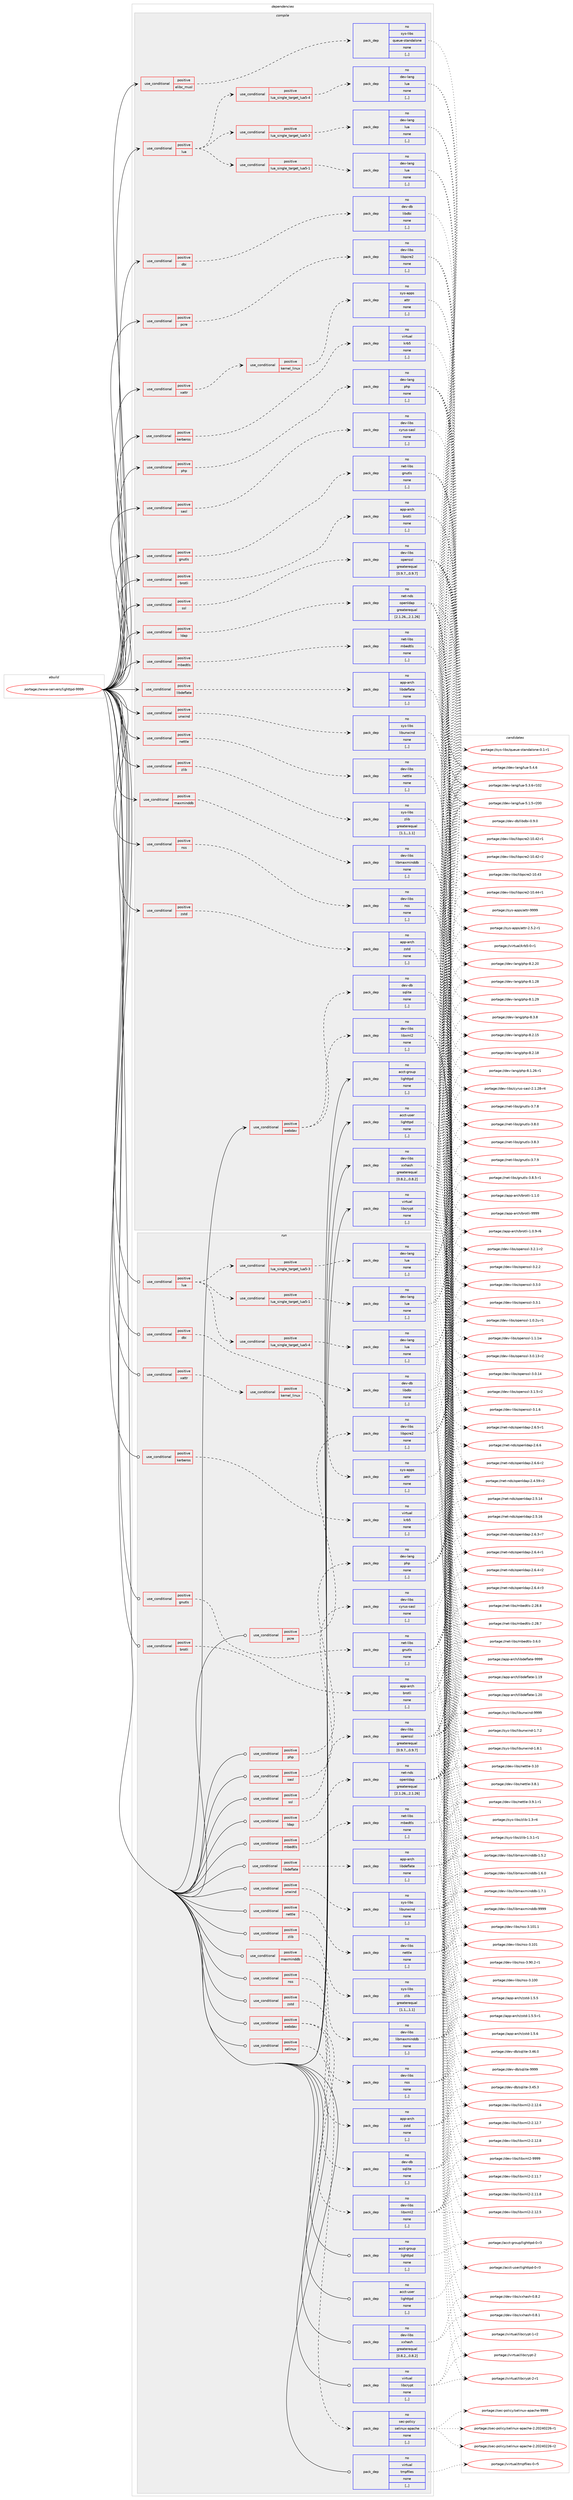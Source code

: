 digraph prolog {

# *************
# Graph options
# *************

newrank=true;
concentrate=true;
compound=true;
graph [rankdir=LR,fontname=Helvetica,fontsize=10,ranksep=1.5];#, ranksep=2.5, nodesep=0.2];
edge  [arrowhead=vee];
node  [fontname=Helvetica,fontsize=10];

# **********
# The ebuild
# **********

subgraph cluster_leftcol {
color=gray;
rank=same;
label=<<i>ebuild</i>>;
id [label="portage://www-servers/lighttpd-9999", color=red, width=4, href="../www-servers/lighttpd-9999.svg"];
}

# ****************
# The dependencies
# ****************

subgraph cluster_midcol {
color=gray;
label=<<i>dependencies</i>>;
subgraph cluster_compile {
fillcolor="#eeeeee";
style=filled;
label=<<i>compile</i>>;
subgraph cond118065 {
dependency443779 [label=<<TABLE BORDER="0" CELLBORDER="1" CELLSPACING="0" CELLPADDING="4"><TR><TD ROWSPAN="3" CELLPADDING="10">use_conditional</TD></TR><TR><TD>positive</TD></TR><TR><TD>brotli</TD></TR></TABLE>>, shape=none, color=red];
subgraph pack322417 {
dependency443780 [label=<<TABLE BORDER="0" CELLBORDER="1" CELLSPACING="0" CELLPADDING="4" WIDTH="220"><TR><TD ROWSPAN="6" CELLPADDING="30">pack_dep</TD></TR><TR><TD WIDTH="110">no</TD></TR><TR><TD>app-arch</TD></TR><TR><TD>brotli</TD></TR><TR><TD>none</TD></TR><TR><TD>[,,]</TD></TR></TABLE>>, shape=none, color=blue];
}
dependency443779:e -> dependency443780:w [weight=20,style="dashed",arrowhead="vee"];
}
id:e -> dependency443779:w [weight=20,style="solid",arrowhead="vee"];
subgraph cond118066 {
dependency443781 [label=<<TABLE BORDER="0" CELLBORDER="1" CELLSPACING="0" CELLPADDING="4"><TR><TD ROWSPAN="3" CELLPADDING="10">use_conditional</TD></TR><TR><TD>positive</TD></TR><TR><TD>dbi</TD></TR></TABLE>>, shape=none, color=red];
subgraph pack322418 {
dependency443782 [label=<<TABLE BORDER="0" CELLBORDER="1" CELLSPACING="0" CELLPADDING="4" WIDTH="220"><TR><TD ROWSPAN="6" CELLPADDING="30">pack_dep</TD></TR><TR><TD WIDTH="110">no</TD></TR><TR><TD>dev-db</TD></TR><TR><TD>libdbi</TD></TR><TR><TD>none</TD></TR><TR><TD>[,,]</TD></TR></TABLE>>, shape=none, color=blue];
}
dependency443781:e -> dependency443782:w [weight=20,style="dashed",arrowhead="vee"];
}
id:e -> dependency443781:w [weight=20,style="solid",arrowhead="vee"];
subgraph cond118067 {
dependency443783 [label=<<TABLE BORDER="0" CELLBORDER="1" CELLSPACING="0" CELLPADDING="4"><TR><TD ROWSPAN="3" CELLPADDING="10">use_conditional</TD></TR><TR><TD>positive</TD></TR><TR><TD>elibc_musl</TD></TR></TABLE>>, shape=none, color=red];
subgraph pack322419 {
dependency443784 [label=<<TABLE BORDER="0" CELLBORDER="1" CELLSPACING="0" CELLPADDING="4" WIDTH="220"><TR><TD ROWSPAN="6" CELLPADDING="30">pack_dep</TD></TR><TR><TD WIDTH="110">no</TD></TR><TR><TD>sys-libs</TD></TR><TR><TD>queue-standalone</TD></TR><TR><TD>none</TD></TR><TR><TD>[,,]</TD></TR></TABLE>>, shape=none, color=blue];
}
dependency443783:e -> dependency443784:w [weight=20,style="dashed",arrowhead="vee"];
}
id:e -> dependency443783:w [weight=20,style="solid",arrowhead="vee"];
subgraph cond118068 {
dependency443785 [label=<<TABLE BORDER="0" CELLBORDER="1" CELLSPACING="0" CELLPADDING="4"><TR><TD ROWSPAN="3" CELLPADDING="10">use_conditional</TD></TR><TR><TD>positive</TD></TR><TR><TD>gnutls</TD></TR></TABLE>>, shape=none, color=red];
subgraph pack322420 {
dependency443786 [label=<<TABLE BORDER="0" CELLBORDER="1" CELLSPACING="0" CELLPADDING="4" WIDTH="220"><TR><TD ROWSPAN="6" CELLPADDING="30">pack_dep</TD></TR><TR><TD WIDTH="110">no</TD></TR><TR><TD>net-libs</TD></TR><TR><TD>gnutls</TD></TR><TR><TD>none</TD></TR><TR><TD>[,,]</TD></TR></TABLE>>, shape=none, color=blue];
}
dependency443785:e -> dependency443786:w [weight=20,style="dashed",arrowhead="vee"];
}
id:e -> dependency443785:w [weight=20,style="solid",arrowhead="vee"];
subgraph cond118069 {
dependency443787 [label=<<TABLE BORDER="0" CELLBORDER="1" CELLSPACING="0" CELLPADDING="4"><TR><TD ROWSPAN="3" CELLPADDING="10">use_conditional</TD></TR><TR><TD>positive</TD></TR><TR><TD>kerberos</TD></TR></TABLE>>, shape=none, color=red];
subgraph pack322421 {
dependency443788 [label=<<TABLE BORDER="0" CELLBORDER="1" CELLSPACING="0" CELLPADDING="4" WIDTH="220"><TR><TD ROWSPAN="6" CELLPADDING="30">pack_dep</TD></TR><TR><TD WIDTH="110">no</TD></TR><TR><TD>virtual</TD></TR><TR><TD>krb5</TD></TR><TR><TD>none</TD></TR><TR><TD>[,,]</TD></TR></TABLE>>, shape=none, color=blue];
}
dependency443787:e -> dependency443788:w [weight=20,style="dashed",arrowhead="vee"];
}
id:e -> dependency443787:w [weight=20,style="solid",arrowhead="vee"];
subgraph cond118070 {
dependency443789 [label=<<TABLE BORDER="0" CELLBORDER="1" CELLSPACING="0" CELLPADDING="4"><TR><TD ROWSPAN="3" CELLPADDING="10">use_conditional</TD></TR><TR><TD>positive</TD></TR><TR><TD>ldap</TD></TR></TABLE>>, shape=none, color=red];
subgraph pack322422 {
dependency443790 [label=<<TABLE BORDER="0" CELLBORDER="1" CELLSPACING="0" CELLPADDING="4" WIDTH="220"><TR><TD ROWSPAN="6" CELLPADDING="30">pack_dep</TD></TR><TR><TD WIDTH="110">no</TD></TR><TR><TD>net-nds</TD></TR><TR><TD>openldap</TD></TR><TR><TD>greaterequal</TD></TR><TR><TD>[2.1.26,,,2.1.26]</TD></TR></TABLE>>, shape=none, color=blue];
}
dependency443789:e -> dependency443790:w [weight=20,style="dashed",arrowhead="vee"];
}
id:e -> dependency443789:w [weight=20,style="solid",arrowhead="vee"];
subgraph cond118071 {
dependency443791 [label=<<TABLE BORDER="0" CELLBORDER="1" CELLSPACING="0" CELLPADDING="4"><TR><TD ROWSPAN="3" CELLPADDING="10">use_conditional</TD></TR><TR><TD>positive</TD></TR><TR><TD>libdeflate</TD></TR></TABLE>>, shape=none, color=red];
subgraph pack322423 {
dependency443792 [label=<<TABLE BORDER="0" CELLBORDER="1" CELLSPACING="0" CELLPADDING="4" WIDTH="220"><TR><TD ROWSPAN="6" CELLPADDING="30">pack_dep</TD></TR><TR><TD WIDTH="110">no</TD></TR><TR><TD>app-arch</TD></TR><TR><TD>libdeflate</TD></TR><TR><TD>none</TD></TR><TR><TD>[,,]</TD></TR></TABLE>>, shape=none, color=blue];
}
dependency443791:e -> dependency443792:w [weight=20,style="dashed",arrowhead="vee"];
}
id:e -> dependency443791:w [weight=20,style="solid",arrowhead="vee"];
subgraph cond118072 {
dependency443793 [label=<<TABLE BORDER="0" CELLBORDER="1" CELLSPACING="0" CELLPADDING="4"><TR><TD ROWSPAN="3" CELLPADDING="10">use_conditional</TD></TR><TR><TD>positive</TD></TR><TR><TD>lua</TD></TR></TABLE>>, shape=none, color=red];
subgraph cond118073 {
dependency443794 [label=<<TABLE BORDER="0" CELLBORDER="1" CELLSPACING="0" CELLPADDING="4"><TR><TD ROWSPAN="3" CELLPADDING="10">use_conditional</TD></TR><TR><TD>positive</TD></TR><TR><TD>lua_single_target_lua5-1</TD></TR></TABLE>>, shape=none, color=red];
subgraph pack322424 {
dependency443795 [label=<<TABLE BORDER="0" CELLBORDER="1" CELLSPACING="0" CELLPADDING="4" WIDTH="220"><TR><TD ROWSPAN="6" CELLPADDING="30">pack_dep</TD></TR><TR><TD WIDTH="110">no</TD></TR><TR><TD>dev-lang</TD></TR><TR><TD>lua</TD></TR><TR><TD>none</TD></TR><TR><TD>[,,]</TD></TR></TABLE>>, shape=none, color=blue];
}
dependency443794:e -> dependency443795:w [weight=20,style="dashed",arrowhead="vee"];
}
dependency443793:e -> dependency443794:w [weight=20,style="dashed",arrowhead="vee"];
subgraph cond118074 {
dependency443796 [label=<<TABLE BORDER="0" CELLBORDER="1" CELLSPACING="0" CELLPADDING="4"><TR><TD ROWSPAN="3" CELLPADDING="10">use_conditional</TD></TR><TR><TD>positive</TD></TR><TR><TD>lua_single_target_lua5-3</TD></TR></TABLE>>, shape=none, color=red];
subgraph pack322425 {
dependency443797 [label=<<TABLE BORDER="0" CELLBORDER="1" CELLSPACING="0" CELLPADDING="4" WIDTH="220"><TR><TD ROWSPAN="6" CELLPADDING="30">pack_dep</TD></TR><TR><TD WIDTH="110">no</TD></TR><TR><TD>dev-lang</TD></TR><TR><TD>lua</TD></TR><TR><TD>none</TD></TR><TR><TD>[,,]</TD></TR></TABLE>>, shape=none, color=blue];
}
dependency443796:e -> dependency443797:w [weight=20,style="dashed",arrowhead="vee"];
}
dependency443793:e -> dependency443796:w [weight=20,style="dashed",arrowhead="vee"];
subgraph cond118075 {
dependency443798 [label=<<TABLE BORDER="0" CELLBORDER="1" CELLSPACING="0" CELLPADDING="4"><TR><TD ROWSPAN="3" CELLPADDING="10">use_conditional</TD></TR><TR><TD>positive</TD></TR><TR><TD>lua_single_target_lua5-4</TD></TR></TABLE>>, shape=none, color=red];
subgraph pack322426 {
dependency443799 [label=<<TABLE BORDER="0" CELLBORDER="1" CELLSPACING="0" CELLPADDING="4" WIDTH="220"><TR><TD ROWSPAN="6" CELLPADDING="30">pack_dep</TD></TR><TR><TD WIDTH="110">no</TD></TR><TR><TD>dev-lang</TD></TR><TR><TD>lua</TD></TR><TR><TD>none</TD></TR><TR><TD>[,,]</TD></TR></TABLE>>, shape=none, color=blue];
}
dependency443798:e -> dependency443799:w [weight=20,style="dashed",arrowhead="vee"];
}
dependency443793:e -> dependency443798:w [weight=20,style="dashed",arrowhead="vee"];
}
id:e -> dependency443793:w [weight=20,style="solid",arrowhead="vee"];
subgraph cond118076 {
dependency443800 [label=<<TABLE BORDER="0" CELLBORDER="1" CELLSPACING="0" CELLPADDING="4"><TR><TD ROWSPAN="3" CELLPADDING="10">use_conditional</TD></TR><TR><TD>positive</TD></TR><TR><TD>maxminddb</TD></TR></TABLE>>, shape=none, color=red];
subgraph pack322427 {
dependency443801 [label=<<TABLE BORDER="0" CELLBORDER="1" CELLSPACING="0" CELLPADDING="4" WIDTH="220"><TR><TD ROWSPAN="6" CELLPADDING="30">pack_dep</TD></TR><TR><TD WIDTH="110">no</TD></TR><TR><TD>dev-libs</TD></TR><TR><TD>libmaxminddb</TD></TR><TR><TD>none</TD></TR><TR><TD>[,,]</TD></TR></TABLE>>, shape=none, color=blue];
}
dependency443800:e -> dependency443801:w [weight=20,style="dashed",arrowhead="vee"];
}
id:e -> dependency443800:w [weight=20,style="solid",arrowhead="vee"];
subgraph cond118077 {
dependency443802 [label=<<TABLE BORDER="0" CELLBORDER="1" CELLSPACING="0" CELLPADDING="4"><TR><TD ROWSPAN="3" CELLPADDING="10">use_conditional</TD></TR><TR><TD>positive</TD></TR><TR><TD>mbedtls</TD></TR></TABLE>>, shape=none, color=red];
subgraph pack322428 {
dependency443803 [label=<<TABLE BORDER="0" CELLBORDER="1" CELLSPACING="0" CELLPADDING="4" WIDTH="220"><TR><TD ROWSPAN="6" CELLPADDING="30">pack_dep</TD></TR><TR><TD WIDTH="110">no</TD></TR><TR><TD>net-libs</TD></TR><TR><TD>mbedtls</TD></TR><TR><TD>none</TD></TR><TR><TD>[,,]</TD></TR></TABLE>>, shape=none, color=blue];
}
dependency443802:e -> dependency443803:w [weight=20,style="dashed",arrowhead="vee"];
}
id:e -> dependency443802:w [weight=20,style="solid",arrowhead="vee"];
subgraph cond118078 {
dependency443804 [label=<<TABLE BORDER="0" CELLBORDER="1" CELLSPACING="0" CELLPADDING="4"><TR><TD ROWSPAN="3" CELLPADDING="10">use_conditional</TD></TR><TR><TD>positive</TD></TR><TR><TD>nettle</TD></TR></TABLE>>, shape=none, color=red];
subgraph pack322429 {
dependency443805 [label=<<TABLE BORDER="0" CELLBORDER="1" CELLSPACING="0" CELLPADDING="4" WIDTH="220"><TR><TD ROWSPAN="6" CELLPADDING="30">pack_dep</TD></TR><TR><TD WIDTH="110">no</TD></TR><TR><TD>dev-libs</TD></TR><TR><TD>nettle</TD></TR><TR><TD>none</TD></TR><TR><TD>[,,]</TD></TR></TABLE>>, shape=none, color=blue];
}
dependency443804:e -> dependency443805:w [weight=20,style="dashed",arrowhead="vee"];
}
id:e -> dependency443804:w [weight=20,style="solid",arrowhead="vee"];
subgraph cond118079 {
dependency443806 [label=<<TABLE BORDER="0" CELLBORDER="1" CELLSPACING="0" CELLPADDING="4"><TR><TD ROWSPAN="3" CELLPADDING="10">use_conditional</TD></TR><TR><TD>positive</TD></TR><TR><TD>nss</TD></TR></TABLE>>, shape=none, color=red];
subgraph pack322430 {
dependency443807 [label=<<TABLE BORDER="0" CELLBORDER="1" CELLSPACING="0" CELLPADDING="4" WIDTH="220"><TR><TD ROWSPAN="6" CELLPADDING="30">pack_dep</TD></TR><TR><TD WIDTH="110">no</TD></TR><TR><TD>dev-libs</TD></TR><TR><TD>nss</TD></TR><TR><TD>none</TD></TR><TR><TD>[,,]</TD></TR></TABLE>>, shape=none, color=blue];
}
dependency443806:e -> dependency443807:w [weight=20,style="dashed",arrowhead="vee"];
}
id:e -> dependency443806:w [weight=20,style="solid",arrowhead="vee"];
subgraph cond118080 {
dependency443808 [label=<<TABLE BORDER="0" CELLBORDER="1" CELLSPACING="0" CELLPADDING="4"><TR><TD ROWSPAN="3" CELLPADDING="10">use_conditional</TD></TR><TR><TD>positive</TD></TR><TR><TD>pcre</TD></TR></TABLE>>, shape=none, color=red];
subgraph pack322431 {
dependency443809 [label=<<TABLE BORDER="0" CELLBORDER="1" CELLSPACING="0" CELLPADDING="4" WIDTH="220"><TR><TD ROWSPAN="6" CELLPADDING="30">pack_dep</TD></TR><TR><TD WIDTH="110">no</TD></TR><TR><TD>dev-libs</TD></TR><TR><TD>libpcre2</TD></TR><TR><TD>none</TD></TR><TR><TD>[,,]</TD></TR></TABLE>>, shape=none, color=blue];
}
dependency443808:e -> dependency443809:w [weight=20,style="dashed",arrowhead="vee"];
}
id:e -> dependency443808:w [weight=20,style="solid",arrowhead="vee"];
subgraph cond118081 {
dependency443810 [label=<<TABLE BORDER="0" CELLBORDER="1" CELLSPACING="0" CELLPADDING="4"><TR><TD ROWSPAN="3" CELLPADDING="10">use_conditional</TD></TR><TR><TD>positive</TD></TR><TR><TD>php</TD></TR></TABLE>>, shape=none, color=red];
subgraph pack322432 {
dependency443811 [label=<<TABLE BORDER="0" CELLBORDER="1" CELLSPACING="0" CELLPADDING="4" WIDTH="220"><TR><TD ROWSPAN="6" CELLPADDING="30">pack_dep</TD></TR><TR><TD WIDTH="110">no</TD></TR><TR><TD>dev-lang</TD></TR><TR><TD>php</TD></TR><TR><TD>none</TD></TR><TR><TD>[,,]</TD></TR></TABLE>>, shape=none, color=blue];
}
dependency443810:e -> dependency443811:w [weight=20,style="dashed",arrowhead="vee"];
}
id:e -> dependency443810:w [weight=20,style="solid",arrowhead="vee"];
subgraph cond118082 {
dependency443812 [label=<<TABLE BORDER="0" CELLBORDER="1" CELLSPACING="0" CELLPADDING="4"><TR><TD ROWSPAN="3" CELLPADDING="10">use_conditional</TD></TR><TR><TD>positive</TD></TR><TR><TD>sasl</TD></TR></TABLE>>, shape=none, color=red];
subgraph pack322433 {
dependency443813 [label=<<TABLE BORDER="0" CELLBORDER="1" CELLSPACING="0" CELLPADDING="4" WIDTH="220"><TR><TD ROWSPAN="6" CELLPADDING="30">pack_dep</TD></TR><TR><TD WIDTH="110">no</TD></TR><TR><TD>dev-libs</TD></TR><TR><TD>cyrus-sasl</TD></TR><TR><TD>none</TD></TR><TR><TD>[,,]</TD></TR></TABLE>>, shape=none, color=blue];
}
dependency443812:e -> dependency443813:w [weight=20,style="dashed",arrowhead="vee"];
}
id:e -> dependency443812:w [weight=20,style="solid",arrowhead="vee"];
subgraph cond118083 {
dependency443814 [label=<<TABLE BORDER="0" CELLBORDER="1" CELLSPACING="0" CELLPADDING="4"><TR><TD ROWSPAN="3" CELLPADDING="10">use_conditional</TD></TR><TR><TD>positive</TD></TR><TR><TD>ssl</TD></TR></TABLE>>, shape=none, color=red];
subgraph pack322434 {
dependency443815 [label=<<TABLE BORDER="0" CELLBORDER="1" CELLSPACING="0" CELLPADDING="4" WIDTH="220"><TR><TD ROWSPAN="6" CELLPADDING="30">pack_dep</TD></TR><TR><TD WIDTH="110">no</TD></TR><TR><TD>dev-libs</TD></TR><TR><TD>openssl</TD></TR><TR><TD>greaterequal</TD></TR><TR><TD>[0.9.7,,,0.9.7]</TD></TR></TABLE>>, shape=none, color=blue];
}
dependency443814:e -> dependency443815:w [weight=20,style="dashed",arrowhead="vee"];
}
id:e -> dependency443814:w [weight=20,style="solid",arrowhead="vee"];
subgraph cond118084 {
dependency443816 [label=<<TABLE BORDER="0" CELLBORDER="1" CELLSPACING="0" CELLPADDING="4"><TR><TD ROWSPAN="3" CELLPADDING="10">use_conditional</TD></TR><TR><TD>positive</TD></TR><TR><TD>unwind</TD></TR></TABLE>>, shape=none, color=red];
subgraph pack322435 {
dependency443817 [label=<<TABLE BORDER="0" CELLBORDER="1" CELLSPACING="0" CELLPADDING="4" WIDTH="220"><TR><TD ROWSPAN="6" CELLPADDING="30">pack_dep</TD></TR><TR><TD WIDTH="110">no</TD></TR><TR><TD>sys-libs</TD></TR><TR><TD>libunwind</TD></TR><TR><TD>none</TD></TR><TR><TD>[,,]</TD></TR></TABLE>>, shape=none, color=blue];
}
dependency443816:e -> dependency443817:w [weight=20,style="dashed",arrowhead="vee"];
}
id:e -> dependency443816:w [weight=20,style="solid",arrowhead="vee"];
subgraph cond118085 {
dependency443818 [label=<<TABLE BORDER="0" CELLBORDER="1" CELLSPACING="0" CELLPADDING="4"><TR><TD ROWSPAN="3" CELLPADDING="10">use_conditional</TD></TR><TR><TD>positive</TD></TR><TR><TD>webdav</TD></TR></TABLE>>, shape=none, color=red];
subgraph pack322436 {
dependency443819 [label=<<TABLE BORDER="0" CELLBORDER="1" CELLSPACING="0" CELLPADDING="4" WIDTH="220"><TR><TD ROWSPAN="6" CELLPADDING="30">pack_dep</TD></TR><TR><TD WIDTH="110">no</TD></TR><TR><TD>dev-libs</TD></TR><TR><TD>libxml2</TD></TR><TR><TD>none</TD></TR><TR><TD>[,,]</TD></TR></TABLE>>, shape=none, color=blue];
}
dependency443818:e -> dependency443819:w [weight=20,style="dashed",arrowhead="vee"];
subgraph pack322437 {
dependency443820 [label=<<TABLE BORDER="0" CELLBORDER="1" CELLSPACING="0" CELLPADDING="4" WIDTH="220"><TR><TD ROWSPAN="6" CELLPADDING="30">pack_dep</TD></TR><TR><TD WIDTH="110">no</TD></TR><TR><TD>dev-db</TD></TR><TR><TD>sqlite</TD></TR><TR><TD>none</TD></TR><TR><TD>[,,]</TD></TR></TABLE>>, shape=none, color=blue];
}
dependency443818:e -> dependency443820:w [weight=20,style="dashed",arrowhead="vee"];
}
id:e -> dependency443818:w [weight=20,style="solid",arrowhead="vee"];
subgraph cond118086 {
dependency443821 [label=<<TABLE BORDER="0" CELLBORDER="1" CELLSPACING="0" CELLPADDING="4"><TR><TD ROWSPAN="3" CELLPADDING="10">use_conditional</TD></TR><TR><TD>positive</TD></TR><TR><TD>xattr</TD></TR></TABLE>>, shape=none, color=red];
subgraph cond118087 {
dependency443822 [label=<<TABLE BORDER="0" CELLBORDER="1" CELLSPACING="0" CELLPADDING="4"><TR><TD ROWSPAN="3" CELLPADDING="10">use_conditional</TD></TR><TR><TD>positive</TD></TR><TR><TD>kernel_linux</TD></TR></TABLE>>, shape=none, color=red];
subgraph pack322438 {
dependency443823 [label=<<TABLE BORDER="0" CELLBORDER="1" CELLSPACING="0" CELLPADDING="4" WIDTH="220"><TR><TD ROWSPAN="6" CELLPADDING="30">pack_dep</TD></TR><TR><TD WIDTH="110">no</TD></TR><TR><TD>sys-apps</TD></TR><TR><TD>attr</TD></TR><TR><TD>none</TD></TR><TR><TD>[,,]</TD></TR></TABLE>>, shape=none, color=blue];
}
dependency443822:e -> dependency443823:w [weight=20,style="dashed",arrowhead="vee"];
}
dependency443821:e -> dependency443822:w [weight=20,style="dashed",arrowhead="vee"];
}
id:e -> dependency443821:w [weight=20,style="solid",arrowhead="vee"];
subgraph cond118088 {
dependency443824 [label=<<TABLE BORDER="0" CELLBORDER="1" CELLSPACING="0" CELLPADDING="4"><TR><TD ROWSPAN="3" CELLPADDING="10">use_conditional</TD></TR><TR><TD>positive</TD></TR><TR><TD>zlib</TD></TR></TABLE>>, shape=none, color=red];
subgraph pack322439 {
dependency443825 [label=<<TABLE BORDER="0" CELLBORDER="1" CELLSPACING="0" CELLPADDING="4" WIDTH="220"><TR><TD ROWSPAN="6" CELLPADDING="30">pack_dep</TD></TR><TR><TD WIDTH="110">no</TD></TR><TR><TD>sys-libs</TD></TR><TR><TD>zlib</TD></TR><TR><TD>greaterequal</TD></TR><TR><TD>[1.1,,,1.1]</TD></TR></TABLE>>, shape=none, color=blue];
}
dependency443824:e -> dependency443825:w [weight=20,style="dashed",arrowhead="vee"];
}
id:e -> dependency443824:w [weight=20,style="solid",arrowhead="vee"];
subgraph cond118089 {
dependency443826 [label=<<TABLE BORDER="0" CELLBORDER="1" CELLSPACING="0" CELLPADDING="4"><TR><TD ROWSPAN="3" CELLPADDING="10">use_conditional</TD></TR><TR><TD>positive</TD></TR><TR><TD>zstd</TD></TR></TABLE>>, shape=none, color=red];
subgraph pack322440 {
dependency443827 [label=<<TABLE BORDER="0" CELLBORDER="1" CELLSPACING="0" CELLPADDING="4" WIDTH="220"><TR><TD ROWSPAN="6" CELLPADDING="30">pack_dep</TD></TR><TR><TD WIDTH="110">no</TD></TR><TR><TD>app-arch</TD></TR><TR><TD>zstd</TD></TR><TR><TD>none</TD></TR><TR><TD>[,,]</TD></TR></TABLE>>, shape=none, color=blue];
}
dependency443826:e -> dependency443827:w [weight=20,style="dashed",arrowhead="vee"];
}
id:e -> dependency443826:w [weight=20,style="solid",arrowhead="vee"];
subgraph pack322441 {
dependency443828 [label=<<TABLE BORDER="0" CELLBORDER="1" CELLSPACING="0" CELLPADDING="4" WIDTH="220"><TR><TD ROWSPAN="6" CELLPADDING="30">pack_dep</TD></TR><TR><TD WIDTH="110">no</TD></TR><TR><TD>acct-group</TD></TR><TR><TD>lighttpd</TD></TR><TR><TD>none</TD></TR><TR><TD>[,,]</TD></TR></TABLE>>, shape=none, color=blue];
}
id:e -> dependency443828:w [weight=20,style="solid",arrowhead="vee"];
subgraph pack322442 {
dependency443829 [label=<<TABLE BORDER="0" CELLBORDER="1" CELLSPACING="0" CELLPADDING="4" WIDTH="220"><TR><TD ROWSPAN="6" CELLPADDING="30">pack_dep</TD></TR><TR><TD WIDTH="110">no</TD></TR><TR><TD>acct-user</TD></TR><TR><TD>lighttpd</TD></TR><TR><TD>none</TD></TR><TR><TD>[,,]</TD></TR></TABLE>>, shape=none, color=blue];
}
id:e -> dependency443829:w [weight=20,style="solid",arrowhead="vee"];
subgraph pack322443 {
dependency443830 [label=<<TABLE BORDER="0" CELLBORDER="1" CELLSPACING="0" CELLPADDING="4" WIDTH="220"><TR><TD ROWSPAN="6" CELLPADDING="30">pack_dep</TD></TR><TR><TD WIDTH="110">no</TD></TR><TR><TD>dev-libs</TD></TR><TR><TD>xxhash</TD></TR><TR><TD>greaterequal</TD></TR><TR><TD>[0.8.2,,,0.8.2]</TD></TR></TABLE>>, shape=none, color=blue];
}
id:e -> dependency443830:w [weight=20,style="solid",arrowhead="vee"];
subgraph pack322444 {
dependency443831 [label=<<TABLE BORDER="0" CELLBORDER="1" CELLSPACING="0" CELLPADDING="4" WIDTH="220"><TR><TD ROWSPAN="6" CELLPADDING="30">pack_dep</TD></TR><TR><TD WIDTH="110">no</TD></TR><TR><TD>virtual</TD></TR><TR><TD>libcrypt</TD></TR><TR><TD>none</TD></TR><TR><TD>[,,]</TD></TR></TABLE>>, shape=none, color=blue];
}
id:e -> dependency443831:w [weight=20,style="solid",arrowhead="vee"];
}
subgraph cluster_compileandrun {
fillcolor="#eeeeee";
style=filled;
label=<<i>compile and run</i>>;
}
subgraph cluster_run {
fillcolor="#eeeeee";
style=filled;
label=<<i>run</i>>;
subgraph cond118090 {
dependency443832 [label=<<TABLE BORDER="0" CELLBORDER="1" CELLSPACING="0" CELLPADDING="4"><TR><TD ROWSPAN="3" CELLPADDING="10">use_conditional</TD></TR><TR><TD>positive</TD></TR><TR><TD>brotli</TD></TR></TABLE>>, shape=none, color=red];
subgraph pack322445 {
dependency443833 [label=<<TABLE BORDER="0" CELLBORDER="1" CELLSPACING="0" CELLPADDING="4" WIDTH="220"><TR><TD ROWSPAN="6" CELLPADDING="30">pack_dep</TD></TR><TR><TD WIDTH="110">no</TD></TR><TR><TD>app-arch</TD></TR><TR><TD>brotli</TD></TR><TR><TD>none</TD></TR><TR><TD>[,,]</TD></TR></TABLE>>, shape=none, color=blue];
}
dependency443832:e -> dependency443833:w [weight=20,style="dashed",arrowhead="vee"];
}
id:e -> dependency443832:w [weight=20,style="solid",arrowhead="odot"];
subgraph cond118091 {
dependency443834 [label=<<TABLE BORDER="0" CELLBORDER="1" CELLSPACING="0" CELLPADDING="4"><TR><TD ROWSPAN="3" CELLPADDING="10">use_conditional</TD></TR><TR><TD>positive</TD></TR><TR><TD>dbi</TD></TR></TABLE>>, shape=none, color=red];
subgraph pack322446 {
dependency443835 [label=<<TABLE BORDER="0" CELLBORDER="1" CELLSPACING="0" CELLPADDING="4" WIDTH="220"><TR><TD ROWSPAN="6" CELLPADDING="30">pack_dep</TD></TR><TR><TD WIDTH="110">no</TD></TR><TR><TD>dev-db</TD></TR><TR><TD>libdbi</TD></TR><TR><TD>none</TD></TR><TR><TD>[,,]</TD></TR></TABLE>>, shape=none, color=blue];
}
dependency443834:e -> dependency443835:w [weight=20,style="dashed",arrowhead="vee"];
}
id:e -> dependency443834:w [weight=20,style="solid",arrowhead="odot"];
subgraph cond118092 {
dependency443836 [label=<<TABLE BORDER="0" CELLBORDER="1" CELLSPACING="0" CELLPADDING="4"><TR><TD ROWSPAN="3" CELLPADDING="10">use_conditional</TD></TR><TR><TD>positive</TD></TR><TR><TD>gnutls</TD></TR></TABLE>>, shape=none, color=red];
subgraph pack322447 {
dependency443837 [label=<<TABLE BORDER="0" CELLBORDER="1" CELLSPACING="0" CELLPADDING="4" WIDTH="220"><TR><TD ROWSPAN="6" CELLPADDING="30">pack_dep</TD></TR><TR><TD WIDTH="110">no</TD></TR><TR><TD>net-libs</TD></TR><TR><TD>gnutls</TD></TR><TR><TD>none</TD></TR><TR><TD>[,,]</TD></TR></TABLE>>, shape=none, color=blue];
}
dependency443836:e -> dependency443837:w [weight=20,style="dashed",arrowhead="vee"];
}
id:e -> dependency443836:w [weight=20,style="solid",arrowhead="odot"];
subgraph cond118093 {
dependency443838 [label=<<TABLE BORDER="0" CELLBORDER="1" CELLSPACING="0" CELLPADDING="4"><TR><TD ROWSPAN="3" CELLPADDING="10">use_conditional</TD></TR><TR><TD>positive</TD></TR><TR><TD>kerberos</TD></TR></TABLE>>, shape=none, color=red];
subgraph pack322448 {
dependency443839 [label=<<TABLE BORDER="0" CELLBORDER="1" CELLSPACING="0" CELLPADDING="4" WIDTH="220"><TR><TD ROWSPAN="6" CELLPADDING="30">pack_dep</TD></TR><TR><TD WIDTH="110">no</TD></TR><TR><TD>virtual</TD></TR><TR><TD>krb5</TD></TR><TR><TD>none</TD></TR><TR><TD>[,,]</TD></TR></TABLE>>, shape=none, color=blue];
}
dependency443838:e -> dependency443839:w [weight=20,style="dashed",arrowhead="vee"];
}
id:e -> dependency443838:w [weight=20,style="solid",arrowhead="odot"];
subgraph cond118094 {
dependency443840 [label=<<TABLE BORDER="0" CELLBORDER="1" CELLSPACING="0" CELLPADDING="4"><TR><TD ROWSPAN="3" CELLPADDING="10">use_conditional</TD></TR><TR><TD>positive</TD></TR><TR><TD>ldap</TD></TR></TABLE>>, shape=none, color=red];
subgraph pack322449 {
dependency443841 [label=<<TABLE BORDER="0" CELLBORDER="1" CELLSPACING="0" CELLPADDING="4" WIDTH="220"><TR><TD ROWSPAN="6" CELLPADDING="30">pack_dep</TD></TR><TR><TD WIDTH="110">no</TD></TR><TR><TD>net-nds</TD></TR><TR><TD>openldap</TD></TR><TR><TD>greaterequal</TD></TR><TR><TD>[2.1.26,,,2.1.26]</TD></TR></TABLE>>, shape=none, color=blue];
}
dependency443840:e -> dependency443841:w [weight=20,style="dashed",arrowhead="vee"];
}
id:e -> dependency443840:w [weight=20,style="solid",arrowhead="odot"];
subgraph cond118095 {
dependency443842 [label=<<TABLE BORDER="0" CELLBORDER="1" CELLSPACING="0" CELLPADDING="4"><TR><TD ROWSPAN="3" CELLPADDING="10">use_conditional</TD></TR><TR><TD>positive</TD></TR><TR><TD>libdeflate</TD></TR></TABLE>>, shape=none, color=red];
subgraph pack322450 {
dependency443843 [label=<<TABLE BORDER="0" CELLBORDER="1" CELLSPACING="0" CELLPADDING="4" WIDTH="220"><TR><TD ROWSPAN="6" CELLPADDING="30">pack_dep</TD></TR><TR><TD WIDTH="110">no</TD></TR><TR><TD>app-arch</TD></TR><TR><TD>libdeflate</TD></TR><TR><TD>none</TD></TR><TR><TD>[,,]</TD></TR></TABLE>>, shape=none, color=blue];
}
dependency443842:e -> dependency443843:w [weight=20,style="dashed",arrowhead="vee"];
}
id:e -> dependency443842:w [weight=20,style="solid",arrowhead="odot"];
subgraph cond118096 {
dependency443844 [label=<<TABLE BORDER="0" CELLBORDER="1" CELLSPACING="0" CELLPADDING="4"><TR><TD ROWSPAN="3" CELLPADDING="10">use_conditional</TD></TR><TR><TD>positive</TD></TR><TR><TD>lua</TD></TR></TABLE>>, shape=none, color=red];
subgraph cond118097 {
dependency443845 [label=<<TABLE BORDER="0" CELLBORDER="1" CELLSPACING="0" CELLPADDING="4"><TR><TD ROWSPAN="3" CELLPADDING="10">use_conditional</TD></TR><TR><TD>positive</TD></TR><TR><TD>lua_single_target_lua5-1</TD></TR></TABLE>>, shape=none, color=red];
subgraph pack322451 {
dependency443846 [label=<<TABLE BORDER="0" CELLBORDER="1" CELLSPACING="0" CELLPADDING="4" WIDTH="220"><TR><TD ROWSPAN="6" CELLPADDING="30">pack_dep</TD></TR><TR><TD WIDTH="110">no</TD></TR><TR><TD>dev-lang</TD></TR><TR><TD>lua</TD></TR><TR><TD>none</TD></TR><TR><TD>[,,]</TD></TR></TABLE>>, shape=none, color=blue];
}
dependency443845:e -> dependency443846:w [weight=20,style="dashed",arrowhead="vee"];
}
dependency443844:e -> dependency443845:w [weight=20,style="dashed",arrowhead="vee"];
subgraph cond118098 {
dependency443847 [label=<<TABLE BORDER="0" CELLBORDER="1" CELLSPACING="0" CELLPADDING="4"><TR><TD ROWSPAN="3" CELLPADDING="10">use_conditional</TD></TR><TR><TD>positive</TD></TR><TR><TD>lua_single_target_lua5-3</TD></TR></TABLE>>, shape=none, color=red];
subgraph pack322452 {
dependency443848 [label=<<TABLE BORDER="0" CELLBORDER="1" CELLSPACING="0" CELLPADDING="4" WIDTH="220"><TR><TD ROWSPAN="6" CELLPADDING="30">pack_dep</TD></TR><TR><TD WIDTH="110">no</TD></TR><TR><TD>dev-lang</TD></TR><TR><TD>lua</TD></TR><TR><TD>none</TD></TR><TR><TD>[,,]</TD></TR></TABLE>>, shape=none, color=blue];
}
dependency443847:e -> dependency443848:w [weight=20,style="dashed",arrowhead="vee"];
}
dependency443844:e -> dependency443847:w [weight=20,style="dashed",arrowhead="vee"];
subgraph cond118099 {
dependency443849 [label=<<TABLE BORDER="0" CELLBORDER="1" CELLSPACING="0" CELLPADDING="4"><TR><TD ROWSPAN="3" CELLPADDING="10">use_conditional</TD></TR><TR><TD>positive</TD></TR><TR><TD>lua_single_target_lua5-4</TD></TR></TABLE>>, shape=none, color=red];
subgraph pack322453 {
dependency443850 [label=<<TABLE BORDER="0" CELLBORDER="1" CELLSPACING="0" CELLPADDING="4" WIDTH="220"><TR><TD ROWSPAN="6" CELLPADDING="30">pack_dep</TD></TR><TR><TD WIDTH="110">no</TD></TR><TR><TD>dev-lang</TD></TR><TR><TD>lua</TD></TR><TR><TD>none</TD></TR><TR><TD>[,,]</TD></TR></TABLE>>, shape=none, color=blue];
}
dependency443849:e -> dependency443850:w [weight=20,style="dashed",arrowhead="vee"];
}
dependency443844:e -> dependency443849:w [weight=20,style="dashed",arrowhead="vee"];
}
id:e -> dependency443844:w [weight=20,style="solid",arrowhead="odot"];
subgraph cond118100 {
dependency443851 [label=<<TABLE BORDER="0" CELLBORDER="1" CELLSPACING="0" CELLPADDING="4"><TR><TD ROWSPAN="3" CELLPADDING="10">use_conditional</TD></TR><TR><TD>positive</TD></TR><TR><TD>maxminddb</TD></TR></TABLE>>, shape=none, color=red];
subgraph pack322454 {
dependency443852 [label=<<TABLE BORDER="0" CELLBORDER="1" CELLSPACING="0" CELLPADDING="4" WIDTH="220"><TR><TD ROWSPAN="6" CELLPADDING="30">pack_dep</TD></TR><TR><TD WIDTH="110">no</TD></TR><TR><TD>dev-libs</TD></TR><TR><TD>libmaxminddb</TD></TR><TR><TD>none</TD></TR><TR><TD>[,,]</TD></TR></TABLE>>, shape=none, color=blue];
}
dependency443851:e -> dependency443852:w [weight=20,style="dashed",arrowhead="vee"];
}
id:e -> dependency443851:w [weight=20,style="solid",arrowhead="odot"];
subgraph cond118101 {
dependency443853 [label=<<TABLE BORDER="0" CELLBORDER="1" CELLSPACING="0" CELLPADDING="4"><TR><TD ROWSPAN="3" CELLPADDING="10">use_conditional</TD></TR><TR><TD>positive</TD></TR><TR><TD>mbedtls</TD></TR></TABLE>>, shape=none, color=red];
subgraph pack322455 {
dependency443854 [label=<<TABLE BORDER="0" CELLBORDER="1" CELLSPACING="0" CELLPADDING="4" WIDTH="220"><TR><TD ROWSPAN="6" CELLPADDING="30">pack_dep</TD></TR><TR><TD WIDTH="110">no</TD></TR><TR><TD>net-libs</TD></TR><TR><TD>mbedtls</TD></TR><TR><TD>none</TD></TR><TR><TD>[,,]</TD></TR></TABLE>>, shape=none, color=blue];
}
dependency443853:e -> dependency443854:w [weight=20,style="dashed",arrowhead="vee"];
}
id:e -> dependency443853:w [weight=20,style="solid",arrowhead="odot"];
subgraph cond118102 {
dependency443855 [label=<<TABLE BORDER="0" CELLBORDER="1" CELLSPACING="0" CELLPADDING="4"><TR><TD ROWSPAN="3" CELLPADDING="10">use_conditional</TD></TR><TR><TD>positive</TD></TR><TR><TD>nettle</TD></TR></TABLE>>, shape=none, color=red];
subgraph pack322456 {
dependency443856 [label=<<TABLE BORDER="0" CELLBORDER="1" CELLSPACING="0" CELLPADDING="4" WIDTH="220"><TR><TD ROWSPAN="6" CELLPADDING="30">pack_dep</TD></TR><TR><TD WIDTH="110">no</TD></TR><TR><TD>dev-libs</TD></TR><TR><TD>nettle</TD></TR><TR><TD>none</TD></TR><TR><TD>[,,]</TD></TR></TABLE>>, shape=none, color=blue];
}
dependency443855:e -> dependency443856:w [weight=20,style="dashed",arrowhead="vee"];
}
id:e -> dependency443855:w [weight=20,style="solid",arrowhead="odot"];
subgraph cond118103 {
dependency443857 [label=<<TABLE BORDER="0" CELLBORDER="1" CELLSPACING="0" CELLPADDING="4"><TR><TD ROWSPAN="3" CELLPADDING="10">use_conditional</TD></TR><TR><TD>positive</TD></TR><TR><TD>nss</TD></TR></TABLE>>, shape=none, color=red];
subgraph pack322457 {
dependency443858 [label=<<TABLE BORDER="0" CELLBORDER="1" CELLSPACING="0" CELLPADDING="4" WIDTH="220"><TR><TD ROWSPAN="6" CELLPADDING="30">pack_dep</TD></TR><TR><TD WIDTH="110">no</TD></TR><TR><TD>dev-libs</TD></TR><TR><TD>nss</TD></TR><TR><TD>none</TD></TR><TR><TD>[,,]</TD></TR></TABLE>>, shape=none, color=blue];
}
dependency443857:e -> dependency443858:w [weight=20,style="dashed",arrowhead="vee"];
}
id:e -> dependency443857:w [weight=20,style="solid",arrowhead="odot"];
subgraph cond118104 {
dependency443859 [label=<<TABLE BORDER="0" CELLBORDER="1" CELLSPACING="0" CELLPADDING="4"><TR><TD ROWSPAN="3" CELLPADDING="10">use_conditional</TD></TR><TR><TD>positive</TD></TR><TR><TD>pcre</TD></TR></TABLE>>, shape=none, color=red];
subgraph pack322458 {
dependency443860 [label=<<TABLE BORDER="0" CELLBORDER="1" CELLSPACING="0" CELLPADDING="4" WIDTH="220"><TR><TD ROWSPAN="6" CELLPADDING="30">pack_dep</TD></TR><TR><TD WIDTH="110">no</TD></TR><TR><TD>dev-libs</TD></TR><TR><TD>libpcre2</TD></TR><TR><TD>none</TD></TR><TR><TD>[,,]</TD></TR></TABLE>>, shape=none, color=blue];
}
dependency443859:e -> dependency443860:w [weight=20,style="dashed",arrowhead="vee"];
}
id:e -> dependency443859:w [weight=20,style="solid",arrowhead="odot"];
subgraph cond118105 {
dependency443861 [label=<<TABLE BORDER="0" CELLBORDER="1" CELLSPACING="0" CELLPADDING="4"><TR><TD ROWSPAN="3" CELLPADDING="10">use_conditional</TD></TR><TR><TD>positive</TD></TR><TR><TD>php</TD></TR></TABLE>>, shape=none, color=red];
subgraph pack322459 {
dependency443862 [label=<<TABLE BORDER="0" CELLBORDER="1" CELLSPACING="0" CELLPADDING="4" WIDTH="220"><TR><TD ROWSPAN="6" CELLPADDING="30">pack_dep</TD></TR><TR><TD WIDTH="110">no</TD></TR><TR><TD>dev-lang</TD></TR><TR><TD>php</TD></TR><TR><TD>none</TD></TR><TR><TD>[,,]</TD></TR></TABLE>>, shape=none, color=blue];
}
dependency443861:e -> dependency443862:w [weight=20,style="dashed",arrowhead="vee"];
}
id:e -> dependency443861:w [weight=20,style="solid",arrowhead="odot"];
subgraph cond118106 {
dependency443863 [label=<<TABLE BORDER="0" CELLBORDER="1" CELLSPACING="0" CELLPADDING="4"><TR><TD ROWSPAN="3" CELLPADDING="10">use_conditional</TD></TR><TR><TD>positive</TD></TR><TR><TD>sasl</TD></TR></TABLE>>, shape=none, color=red];
subgraph pack322460 {
dependency443864 [label=<<TABLE BORDER="0" CELLBORDER="1" CELLSPACING="0" CELLPADDING="4" WIDTH="220"><TR><TD ROWSPAN="6" CELLPADDING="30">pack_dep</TD></TR><TR><TD WIDTH="110">no</TD></TR><TR><TD>dev-libs</TD></TR><TR><TD>cyrus-sasl</TD></TR><TR><TD>none</TD></TR><TR><TD>[,,]</TD></TR></TABLE>>, shape=none, color=blue];
}
dependency443863:e -> dependency443864:w [weight=20,style="dashed",arrowhead="vee"];
}
id:e -> dependency443863:w [weight=20,style="solid",arrowhead="odot"];
subgraph cond118107 {
dependency443865 [label=<<TABLE BORDER="0" CELLBORDER="1" CELLSPACING="0" CELLPADDING="4"><TR><TD ROWSPAN="3" CELLPADDING="10">use_conditional</TD></TR><TR><TD>positive</TD></TR><TR><TD>selinux</TD></TR></TABLE>>, shape=none, color=red];
subgraph pack322461 {
dependency443866 [label=<<TABLE BORDER="0" CELLBORDER="1" CELLSPACING="0" CELLPADDING="4" WIDTH="220"><TR><TD ROWSPAN="6" CELLPADDING="30">pack_dep</TD></TR><TR><TD WIDTH="110">no</TD></TR><TR><TD>sec-policy</TD></TR><TR><TD>selinux-apache</TD></TR><TR><TD>none</TD></TR><TR><TD>[,,]</TD></TR></TABLE>>, shape=none, color=blue];
}
dependency443865:e -> dependency443866:w [weight=20,style="dashed",arrowhead="vee"];
}
id:e -> dependency443865:w [weight=20,style="solid",arrowhead="odot"];
subgraph cond118108 {
dependency443867 [label=<<TABLE BORDER="0" CELLBORDER="1" CELLSPACING="0" CELLPADDING="4"><TR><TD ROWSPAN="3" CELLPADDING="10">use_conditional</TD></TR><TR><TD>positive</TD></TR><TR><TD>ssl</TD></TR></TABLE>>, shape=none, color=red];
subgraph pack322462 {
dependency443868 [label=<<TABLE BORDER="0" CELLBORDER="1" CELLSPACING="0" CELLPADDING="4" WIDTH="220"><TR><TD ROWSPAN="6" CELLPADDING="30">pack_dep</TD></TR><TR><TD WIDTH="110">no</TD></TR><TR><TD>dev-libs</TD></TR><TR><TD>openssl</TD></TR><TR><TD>greaterequal</TD></TR><TR><TD>[0.9.7,,,0.9.7]</TD></TR></TABLE>>, shape=none, color=blue];
}
dependency443867:e -> dependency443868:w [weight=20,style="dashed",arrowhead="vee"];
}
id:e -> dependency443867:w [weight=20,style="solid",arrowhead="odot"];
subgraph cond118109 {
dependency443869 [label=<<TABLE BORDER="0" CELLBORDER="1" CELLSPACING="0" CELLPADDING="4"><TR><TD ROWSPAN="3" CELLPADDING="10">use_conditional</TD></TR><TR><TD>positive</TD></TR><TR><TD>unwind</TD></TR></TABLE>>, shape=none, color=red];
subgraph pack322463 {
dependency443870 [label=<<TABLE BORDER="0" CELLBORDER="1" CELLSPACING="0" CELLPADDING="4" WIDTH="220"><TR><TD ROWSPAN="6" CELLPADDING="30">pack_dep</TD></TR><TR><TD WIDTH="110">no</TD></TR><TR><TD>sys-libs</TD></TR><TR><TD>libunwind</TD></TR><TR><TD>none</TD></TR><TR><TD>[,,]</TD></TR></TABLE>>, shape=none, color=blue];
}
dependency443869:e -> dependency443870:w [weight=20,style="dashed",arrowhead="vee"];
}
id:e -> dependency443869:w [weight=20,style="solid",arrowhead="odot"];
subgraph cond118110 {
dependency443871 [label=<<TABLE BORDER="0" CELLBORDER="1" CELLSPACING="0" CELLPADDING="4"><TR><TD ROWSPAN="3" CELLPADDING="10">use_conditional</TD></TR><TR><TD>positive</TD></TR><TR><TD>webdav</TD></TR></TABLE>>, shape=none, color=red];
subgraph pack322464 {
dependency443872 [label=<<TABLE BORDER="0" CELLBORDER="1" CELLSPACING="0" CELLPADDING="4" WIDTH="220"><TR><TD ROWSPAN="6" CELLPADDING="30">pack_dep</TD></TR><TR><TD WIDTH="110">no</TD></TR><TR><TD>dev-libs</TD></TR><TR><TD>libxml2</TD></TR><TR><TD>none</TD></TR><TR><TD>[,,]</TD></TR></TABLE>>, shape=none, color=blue];
}
dependency443871:e -> dependency443872:w [weight=20,style="dashed",arrowhead="vee"];
subgraph pack322465 {
dependency443873 [label=<<TABLE BORDER="0" CELLBORDER="1" CELLSPACING="0" CELLPADDING="4" WIDTH="220"><TR><TD ROWSPAN="6" CELLPADDING="30">pack_dep</TD></TR><TR><TD WIDTH="110">no</TD></TR><TR><TD>dev-db</TD></TR><TR><TD>sqlite</TD></TR><TR><TD>none</TD></TR><TR><TD>[,,]</TD></TR></TABLE>>, shape=none, color=blue];
}
dependency443871:e -> dependency443873:w [weight=20,style="dashed",arrowhead="vee"];
}
id:e -> dependency443871:w [weight=20,style="solid",arrowhead="odot"];
subgraph cond118111 {
dependency443874 [label=<<TABLE BORDER="0" CELLBORDER="1" CELLSPACING="0" CELLPADDING="4"><TR><TD ROWSPAN="3" CELLPADDING="10">use_conditional</TD></TR><TR><TD>positive</TD></TR><TR><TD>xattr</TD></TR></TABLE>>, shape=none, color=red];
subgraph cond118112 {
dependency443875 [label=<<TABLE BORDER="0" CELLBORDER="1" CELLSPACING="0" CELLPADDING="4"><TR><TD ROWSPAN="3" CELLPADDING="10">use_conditional</TD></TR><TR><TD>positive</TD></TR><TR><TD>kernel_linux</TD></TR></TABLE>>, shape=none, color=red];
subgraph pack322466 {
dependency443876 [label=<<TABLE BORDER="0" CELLBORDER="1" CELLSPACING="0" CELLPADDING="4" WIDTH="220"><TR><TD ROWSPAN="6" CELLPADDING="30">pack_dep</TD></TR><TR><TD WIDTH="110">no</TD></TR><TR><TD>sys-apps</TD></TR><TR><TD>attr</TD></TR><TR><TD>none</TD></TR><TR><TD>[,,]</TD></TR></TABLE>>, shape=none, color=blue];
}
dependency443875:e -> dependency443876:w [weight=20,style="dashed",arrowhead="vee"];
}
dependency443874:e -> dependency443875:w [weight=20,style="dashed",arrowhead="vee"];
}
id:e -> dependency443874:w [weight=20,style="solid",arrowhead="odot"];
subgraph cond118113 {
dependency443877 [label=<<TABLE BORDER="0" CELLBORDER="1" CELLSPACING="0" CELLPADDING="4"><TR><TD ROWSPAN="3" CELLPADDING="10">use_conditional</TD></TR><TR><TD>positive</TD></TR><TR><TD>zlib</TD></TR></TABLE>>, shape=none, color=red];
subgraph pack322467 {
dependency443878 [label=<<TABLE BORDER="0" CELLBORDER="1" CELLSPACING="0" CELLPADDING="4" WIDTH="220"><TR><TD ROWSPAN="6" CELLPADDING="30">pack_dep</TD></TR><TR><TD WIDTH="110">no</TD></TR><TR><TD>sys-libs</TD></TR><TR><TD>zlib</TD></TR><TR><TD>greaterequal</TD></TR><TR><TD>[1.1,,,1.1]</TD></TR></TABLE>>, shape=none, color=blue];
}
dependency443877:e -> dependency443878:w [weight=20,style="dashed",arrowhead="vee"];
}
id:e -> dependency443877:w [weight=20,style="solid",arrowhead="odot"];
subgraph cond118114 {
dependency443879 [label=<<TABLE BORDER="0" CELLBORDER="1" CELLSPACING="0" CELLPADDING="4"><TR><TD ROWSPAN="3" CELLPADDING="10">use_conditional</TD></TR><TR><TD>positive</TD></TR><TR><TD>zstd</TD></TR></TABLE>>, shape=none, color=red];
subgraph pack322468 {
dependency443880 [label=<<TABLE BORDER="0" CELLBORDER="1" CELLSPACING="0" CELLPADDING="4" WIDTH="220"><TR><TD ROWSPAN="6" CELLPADDING="30">pack_dep</TD></TR><TR><TD WIDTH="110">no</TD></TR><TR><TD>app-arch</TD></TR><TR><TD>zstd</TD></TR><TR><TD>none</TD></TR><TR><TD>[,,]</TD></TR></TABLE>>, shape=none, color=blue];
}
dependency443879:e -> dependency443880:w [weight=20,style="dashed",arrowhead="vee"];
}
id:e -> dependency443879:w [weight=20,style="solid",arrowhead="odot"];
subgraph pack322469 {
dependency443881 [label=<<TABLE BORDER="0" CELLBORDER="1" CELLSPACING="0" CELLPADDING="4" WIDTH="220"><TR><TD ROWSPAN="6" CELLPADDING="30">pack_dep</TD></TR><TR><TD WIDTH="110">no</TD></TR><TR><TD>acct-group</TD></TR><TR><TD>lighttpd</TD></TR><TR><TD>none</TD></TR><TR><TD>[,,]</TD></TR></TABLE>>, shape=none, color=blue];
}
id:e -> dependency443881:w [weight=20,style="solid",arrowhead="odot"];
subgraph pack322470 {
dependency443882 [label=<<TABLE BORDER="0" CELLBORDER="1" CELLSPACING="0" CELLPADDING="4" WIDTH="220"><TR><TD ROWSPAN="6" CELLPADDING="30">pack_dep</TD></TR><TR><TD WIDTH="110">no</TD></TR><TR><TD>acct-user</TD></TR><TR><TD>lighttpd</TD></TR><TR><TD>none</TD></TR><TR><TD>[,,]</TD></TR></TABLE>>, shape=none, color=blue];
}
id:e -> dependency443882:w [weight=20,style="solid",arrowhead="odot"];
subgraph pack322471 {
dependency443883 [label=<<TABLE BORDER="0" CELLBORDER="1" CELLSPACING="0" CELLPADDING="4" WIDTH="220"><TR><TD ROWSPAN="6" CELLPADDING="30">pack_dep</TD></TR><TR><TD WIDTH="110">no</TD></TR><TR><TD>dev-libs</TD></TR><TR><TD>xxhash</TD></TR><TR><TD>greaterequal</TD></TR><TR><TD>[0.8.2,,,0.8.2]</TD></TR></TABLE>>, shape=none, color=blue];
}
id:e -> dependency443883:w [weight=20,style="solid",arrowhead="odot"];
subgraph pack322472 {
dependency443884 [label=<<TABLE BORDER="0" CELLBORDER="1" CELLSPACING="0" CELLPADDING="4" WIDTH="220"><TR><TD ROWSPAN="6" CELLPADDING="30">pack_dep</TD></TR><TR><TD WIDTH="110">no</TD></TR><TR><TD>virtual</TD></TR><TR><TD>libcrypt</TD></TR><TR><TD>none</TD></TR><TR><TD>[,,]</TD></TR></TABLE>>, shape=none, color=blue];
}
id:e -> dependency443884:w [weight=20,style="solid",arrowhead="odot"];
subgraph pack322473 {
dependency443885 [label=<<TABLE BORDER="0" CELLBORDER="1" CELLSPACING="0" CELLPADDING="4" WIDTH="220"><TR><TD ROWSPAN="6" CELLPADDING="30">pack_dep</TD></TR><TR><TD WIDTH="110">no</TD></TR><TR><TD>virtual</TD></TR><TR><TD>tmpfiles</TD></TR><TR><TD>none</TD></TR><TR><TD>[,,]</TD></TR></TABLE>>, shape=none, color=blue];
}
id:e -> dependency443885:w [weight=20,style="solid",arrowhead="odot"];
}
}

# **************
# The candidates
# **************

subgraph cluster_choices {
rank=same;
color=gray;
label=<<i>candidates</i>>;

subgraph choice322417 {
color=black;
nodesep=1;
choice9711211245971149910447981141111161081054549464846574511454 [label="portage://app-arch/brotli-1.0.9-r6", color=red, width=4,href="../app-arch/brotli-1.0.9-r6.svg"];
choice971121124597114991044798114111116108105454946494648 [label="portage://app-arch/brotli-1.1.0", color=red, width=4,href="../app-arch/brotli-1.1.0.svg"];
choice9711211245971149910447981141111161081054557575757 [label="portage://app-arch/brotli-9999", color=red, width=4,href="../app-arch/brotli-9999.svg"];
dependency443780:e -> choice9711211245971149910447981141111161081054549464846574511454:w [style=dotted,weight="100"];
dependency443780:e -> choice971121124597114991044798114111116108105454946494648:w [style=dotted,weight="100"];
dependency443780:e -> choice9711211245971149910447981141111161081054557575757:w [style=dotted,weight="100"];
}
subgraph choice322418 {
color=black;
nodesep=1;
choice1001011184510098471081059810098105454846574648 [label="portage://dev-db/libdbi-0.9.0", color=red, width=4,href="../dev-db/libdbi-0.9.0.svg"];
dependency443782:e -> choice1001011184510098471081059810098105454846574648:w [style=dotted,weight="100"];
}
subgraph choice322419 {
color=black;
nodesep=1;
choice115121115451081059811547113117101117101451151169711010097108111110101454846494511449 [label="portage://sys-libs/queue-standalone-0.1-r1", color=red, width=4,href="../sys-libs/queue-standalone-0.1-r1.svg"];
dependency443784:e -> choice115121115451081059811547113117101117101451151169711010097108111110101454846494511449:w [style=dotted,weight="100"];
}
subgraph choice322420 {
color=black;
nodesep=1;
choice110101116451081059811547103110117116108115455146554656 [label="portage://net-libs/gnutls-3.7.8", color=red, width=4,href="../net-libs/gnutls-3.7.8.svg"];
choice110101116451081059811547103110117116108115455146554657 [label="portage://net-libs/gnutls-3.7.9", color=red, width=4,href="../net-libs/gnutls-3.7.9.svg"];
choice110101116451081059811547103110117116108115455146564648 [label="portage://net-libs/gnutls-3.8.0", color=red, width=4,href="../net-libs/gnutls-3.8.0.svg"];
choice110101116451081059811547103110117116108115455146564651 [label="portage://net-libs/gnutls-3.8.3", color=red, width=4,href="../net-libs/gnutls-3.8.3.svg"];
choice1101011164510810598115471031101171161081154551465646534511449 [label="portage://net-libs/gnutls-3.8.5-r1", color=red, width=4,href="../net-libs/gnutls-3.8.5-r1.svg"];
dependency443786:e -> choice110101116451081059811547103110117116108115455146554656:w [style=dotted,weight="100"];
dependency443786:e -> choice110101116451081059811547103110117116108115455146554657:w [style=dotted,weight="100"];
dependency443786:e -> choice110101116451081059811547103110117116108115455146564648:w [style=dotted,weight="100"];
dependency443786:e -> choice110101116451081059811547103110117116108115455146564651:w [style=dotted,weight="100"];
dependency443786:e -> choice1101011164510810598115471031101171161081154551465646534511449:w [style=dotted,weight="100"];
}
subgraph choice322421 {
color=black;
nodesep=1;
choice1181051141161179710847107114985345484511449 [label="portage://virtual/krb5-0-r1", color=red, width=4,href="../virtual/krb5-0-r1.svg"];
dependency443788:e -> choice1181051141161179710847107114985345484511449:w [style=dotted,weight="100"];
}
subgraph choice322422 {
color=black;
nodesep=1;
choice110101116451101001154711111210111010810097112455046524653574511450 [label="portage://net-nds/openldap-2.4.59-r2", color=red, width=4,href="../net-nds/openldap-2.4.59-r2.svg"];
choice11010111645110100115471111121011101081009711245504653464952 [label="portage://net-nds/openldap-2.5.14", color=red, width=4,href="../net-nds/openldap-2.5.14.svg"];
choice11010111645110100115471111121011101081009711245504653464954 [label="portage://net-nds/openldap-2.5.16", color=red, width=4,href="../net-nds/openldap-2.5.16.svg"];
choice1101011164511010011547111112101110108100971124550465446514511455 [label="portage://net-nds/openldap-2.6.3-r7", color=red, width=4,href="../net-nds/openldap-2.6.3-r7.svg"];
choice1101011164511010011547111112101110108100971124550465446524511449 [label="portage://net-nds/openldap-2.6.4-r1", color=red, width=4,href="../net-nds/openldap-2.6.4-r1.svg"];
choice1101011164511010011547111112101110108100971124550465446524511450 [label="portage://net-nds/openldap-2.6.4-r2", color=red, width=4,href="../net-nds/openldap-2.6.4-r2.svg"];
choice1101011164511010011547111112101110108100971124550465446524511451 [label="portage://net-nds/openldap-2.6.4-r3", color=red, width=4,href="../net-nds/openldap-2.6.4-r3.svg"];
choice1101011164511010011547111112101110108100971124550465446534511449 [label="portage://net-nds/openldap-2.6.5-r1", color=red, width=4,href="../net-nds/openldap-2.6.5-r1.svg"];
choice110101116451101001154711111210111010810097112455046544654 [label="portage://net-nds/openldap-2.6.6", color=red, width=4,href="../net-nds/openldap-2.6.6.svg"];
choice1101011164511010011547111112101110108100971124550465446544511450 [label="portage://net-nds/openldap-2.6.6-r2", color=red, width=4,href="../net-nds/openldap-2.6.6-r2.svg"];
dependency443790:e -> choice110101116451101001154711111210111010810097112455046524653574511450:w [style=dotted,weight="100"];
dependency443790:e -> choice11010111645110100115471111121011101081009711245504653464952:w [style=dotted,weight="100"];
dependency443790:e -> choice11010111645110100115471111121011101081009711245504653464954:w [style=dotted,weight="100"];
dependency443790:e -> choice1101011164511010011547111112101110108100971124550465446514511455:w [style=dotted,weight="100"];
dependency443790:e -> choice1101011164511010011547111112101110108100971124550465446524511449:w [style=dotted,weight="100"];
dependency443790:e -> choice1101011164511010011547111112101110108100971124550465446524511450:w [style=dotted,weight="100"];
dependency443790:e -> choice1101011164511010011547111112101110108100971124550465446524511451:w [style=dotted,weight="100"];
dependency443790:e -> choice1101011164511010011547111112101110108100971124550465446534511449:w [style=dotted,weight="100"];
dependency443790:e -> choice110101116451101001154711111210111010810097112455046544654:w [style=dotted,weight="100"];
dependency443790:e -> choice1101011164511010011547111112101110108100971124550465446544511450:w [style=dotted,weight="100"];
}
subgraph choice322423 {
color=black;
nodesep=1;
choice971121124597114991044710810598100101102108971161014549464957 [label="portage://app-arch/libdeflate-1.19", color=red, width=4,href="../app-arch/libdeflate-1.19.svg"];
choice971121124597114991044710810598100101102108971161014549465048 [label="portage://app-arch/libdeflate-1.20", color=red, width=4,href="../app-arch/libdeflate-1.20.svg"];
choice971121124597114991044710810598100101102108971161014557575757 [label="portage://app-arch/libdeflate-9999", color=red, width=4,href="../app-arch/libdeflate-9999.svg"];
dependency443792:e -> choice971121124597114991044710810598100101102108971161014549464957:w [style=dotted,weight="100"];
dependency443792:e -> choice971121124597114991044710810598100101102108971161014549465048:w [style=dotted,weight="100"];
dependency443792:e -> choice971121124597114991044710810598100101102108971161014557575757:w [style=dotted,weight="100"];
}
subgraph choice322424 {
color=black;
nodesep=1;
choice1001011184510897110103471081179745534649465345114504848 [label="portage://dev-lang/lua-5.1.5-r200", color=red, width=4,href="../dev-lang/lua-5.1.5-r200.svg"];
choice1001011184510897110103471081179745534651465445114494850 [label="portage://dev-lang/lua-5.3.6-r102", color=red, width=4,href="../dev-lang/lua-5.3.6-r102.svg"];
choice10010111845108971101034710811797455346524654 [label="portage://dev-lang/lua-5.4.6", color=red, width=4,href="../dev-lang/lua-5.4.6.svg"];
dependency443795:e -> choice1001011184510897110103471081179745534649465345114504848:w [style=dotted,weight="100"];
dependency443795:e -> choice1001011184510897110103471081179745534651465445114494850:w [style=dotted,weight="100"];
dependency443795:e -> choice10010111845108971101034710811797455346524654:w [style=dotted,weight="100"];
}
subgraph choice322425 {
color=black;
nodesep=1;
choice1001011184510897110103471081179745534649465345114504848 [label="portage://dev-lang/lua-5.1.5-r200", color=red, width=4,href="../dev-lang/lua-5.1.5-r200.svg"];
choice1001011184510897110103471081179745534651465445114494850 [label="portage://dev-lang/lua-5.3.6-r102", color=red, width=4,href="../dev-lang/lua-5.3.6-r102.svg"];
choice10010111845108971101034710811797455346524654 [label="portage://dev-lang/lua-5.4.6", color=red, width=4,href="../dev-lang/lua-5.4.6.svg"];
dependency443797:e -> choice1001011184510897110103471081179745534649465345114504848:w [style=dotted,weight="100"];
dependency443797:e -> choice1001011184510897110103471081179745534651465445114494850:w [style=dotted,weight="100"];
dependency443797:e -> choice10010111845108971101034710811797455346524654:w [style=dotted,weight="100"];
}
subgraph choice322426 {
color=black;
nodesep=1;
choice1001011184510897110103471081179745534649465345114504848 [label="portage://dev-lang/lua-5.1.5-r200", color=red, width=4,href="../dev-lang/lua-5.1.5-r200.svg"];
choice1001011184510897110103471081179745534651465445114494850 [label="portage://dev-lang/lua-5.3.6-r102", color=red, width=4,href="../dev-lang/lua-5.3.6-r102.svg"];
choice10010111845108971101034710811797455346524654 [label="portage://dev-lang/lua-5.4.6", color=red, width=4,href="../dev-lang/lua-5.4.6.svg"];
dependency443799:e -> choice1001011184510897110103471081179745534649465345114504848:w [style=dotted,weight="100"];
dependency443799:e -> choice1001011184510897110103471081179745534651465445114494850:w [style=dotted,weight="100"];
dependency443799:e -> choice10010111845108971101034710811797455346524654:w [style=dotted,weight="100"];
}
subgraph choice322427 {
color=black;
nodesep=1;
choice100101118451081059811547108105981099712010910511010010098454946534650 [label="portage://dev-libs/libmaxminddb-1.5.2", color=red, width=4,href="../dev-libs/libmaxminddb-1.5.2.svg"];
choice100101118451081059811547108105981099712010910511010010098454946544648 [label="portage://dev-libs/libmaxminddb-1.6.0", color=red, width=4,href="../dev-libs/libmaxminddb-1.6.0.svg"];
choice100101118451081059811547108105981099712010910511010010098454946554649 [label="portage://dev-libs/libmaxminddb-1.7.1", color=red, width=4,href="../dev-libs/libmaxminddb-1.7.1.svg"];
choice1001011184510810598115471081059810997120109105110100100984557575757 [label="portage://dev-libs/libmaxminddb-9999", color=red, width=4,href="../dev-libs/libmaxminddb-9999.svg"];
dependency443801:e -> choice100101118451081059811547108105981099712010910511010010098454946534650:w [style=dotted,weight="100"];
dependency443801:e -> choice100101118451081059811547108105981099712010910511010010098454946544648:w [style=dotted,weight="100"];
dependency443801:e -> choice100101118451081059811547108105981099712010910511010010098454946554649:w [style=dotted,weight="100"];
dependency443801:e -> choice1001011184510810598115471081059810997120109105110100100984557575757:w [style=dotted,weight="100"];
}
subgraph choice322428 {
color=black;
nodesep=1;
choice1101011164510810598115471099810110011610811545504650564655 [label="portage://net-libs/mbedtls-2.28.7", color=red, width=4,href="../net-libs/mbedtls-2.28.7.svg"];
choice1101011164510810598115471099810110011610811545504650564656 [label="portage://net-libs/mbedtls-2.28.8", color=red, width=4,href="../net-libs/mbedtls-2.28.8.svg"];
choice11010111645108105981154710998101100116108115455146544648 [label="portage://net-libs/mbedtls-3.6.0", color=red, width=4,href="../net-libs/mbedtls-3.6.0.svg"];
dependency443803:e -> choice1101011164510810598115471099810110011610811545504650564655:w [style=dotted,weight="100"];
dependency443803:e -> choice1101011164510810598115471099810110011610811545504650564656:w [style=dotted,weight="100"];
dependency443803:e -> choice11010111645108105981154710998101100116108115455146544648:w [style=dotted,weight="100"];
}
subgraph choice322429 {
color=black;
nodesep=1;
choice1001011184510810598115471101011161161081014551464948 [label="portage://dev-libs/nettle-3.10", color=red, width=4,href="../dev-libs/nettle-3.10.svg"];
choice100101118451081059811547110101116116108101455146564649 [label="portage://dev-libs/nettle-3.8.1", color=red, width=4,href="../dev-libs/nettle-3.8.1.svg"];
choice1001011184510810598115471101011161161081014551465746494511449 [label="portage://dev-libs/nettle-3.9.1-r1", color=red, width=4,href="../dev-libs/nettle-3.9.1-r1.svg"];
dependency443805:e -> choice1001011184510810598115471101011161161081014551464948:w [style=dotted,weight="100"];
dependency443805:e -> choice100101118451081059811547110101116116108101455146564649:w [style=dotted,weight="100"];
dependency443805:e -> choice1001011184510810598115471101011161161081014551465746494511449:w [style=dotted,weight="100"];
}
subgraph choice322430 {
color=black;
nodesep=1;
choice100101118451081059811547110115115455146494848 [label="portage://dev-libs/nss-3.100", color=red, width=4,href="../dev-libs/nss-3.100.svg"];
choice100101118451081059811547110115115455146494849 [label="portage://dev-libs/nss-3.101", color=red, width=4,href="../dev-libs/nss-3.101.svg"];
choice1001011184510810598115471101151154551464948494649 [label="portage://dev-libs/nss-3.101.1", color=red, width=4,href="../dev-libs/nss-3.101.1.svg"];
choice100101118451081059811547110115115455146574846504511449 [label="portage://dev-libs/nss-3.90.2-r1", color=red, width=4,href="../dev-libs/nss-3.90.2-r1.svg"];
dependency443807:e -> choice100101118451081059811547110115115455146494848:w [style=dotted,weight="100"];
dependency443807:e -> choice100101118451081059811547110115115455146494849:w [style=dotted,weight="100"];
dependency443807:e -> choice1001011184510810598115471101151154551464948494649:w [style=dotted,weight="100"];
dependency443807:e -> choice100101118451081059811547110115115455146574846504511449:w [style=dotted,weight="100"];
}
subgraph choice322431 {
color=black;
nodesep=1;
choice1001011184510810598115471081059811299114101504549484652504511449 [label="portage://dev-libs/libpcre2-10.42-r1", color=red, width=4,href="../dev-libs/libpcre2-10.42-r1.svg"];
choice1001011184510810598115471081059811299114101504549484652504511450 [label="portage://dev-libs/libpcre2-10.42-r2", color=red, width=4,href="../dev-libs/libpcre2-10.42-r2.svg"];
choice100101118451081059811547108105981129911410150454948465251 [label="portage://dev-libs/libpcre2-10.43", color=red, width=4,href="../dev-libs/libpcre2-10.43.svg"];
choice1001011184510810598115471081059811299114101504549484652524511449 [label="portage://dev-libs/libpcre2-10.44-r1", color=red, width=4,href="../dev-libs/libpcre2-10.44-r1.svg"];
dependency443809:e -> choice1001011184510810598115471081059811299114101504549484652504511449:w [style=dotted,weight="100"];
dependency443809:e -> choice1001011184510810598115471081059811299114101504549484652504511450:w [style=dotted,weight="100"];
dependency443809:e -> choice100101118451081059811547108105981129911410150454948465251:w [style=dotted,weight="100"];
dependency443809:e -> choice1001011184510810598115471081059811299114101504549484652524511449:w [style=dotted,weight="100"];
}
subgraph choice322432 {
color=black;
nodesep=1;
choice100101118451089711010347112104112455646494650544511449 [label="portage://dev-lang/php-8.1.26-r1", color=red, width=4,href="../dev-lang/php-8.1.26-r1.svg"];
choice10010111845108971101034711210411245564649465056 [label="portage://dev-lang/php-8.1.28", color=red, width=4,href="../dev-lang/php-8.1.28.svg"];
choice10010111845108971101034711210411245564649465057 [label="portage://dev-lang/php-8.1.29", color=red, width=4,href="../dev-lang/php-8.1.29.svg"];
choice10010111845108971101034711210411245564650464953 [label="portage://dev-lang/php-8.2.15", color=red, width=4,href="../dev-lang/php-8.2.15.svg"];
choice10010111845108971101034711210411245564650464956 [label="portage://dev-lang/php-8.2.18", color=red, width=4,href="../dev-lang/php-8.2.18.svg"];
choice10010111845108971101034711210411245564650465048 [label="portage://dev-lang/php-8.2.20", color=red, width=4,href="../dev-lang/php-8.2.20.svg"];
choice100101118451089711010347112104112455646514656 [label="portage://dev-lang/php-8.3.8", color=red, width=4,href="../dev-lang/php-8.3.8.svg"];
dependency443811:e -> choice100101118451089711010347112104112455646494650544511449:w [style=dotted,weight="100"];
dependency443811:e -> choice10010111845108971101034711210411245564649465056:w [style=dotted,weight="100"];
dependency443811:e -> choice10010111845108971101034711210411245564649465057:w [style=dotted,weight="100"];
dependency443811:e -> choice10010111845108971101034711210411245564650464953:w [style=dotted,weight="100"];
dependency443811:e -> choice10010111845108971101034711210411245564650464956:w [style=dotted,weight="100"];
dependency443811:e -> choice10010111845108971101034711210411245564650465048:w [style=dotted,weight="100"];
dependency443811:e -> choice100101118451089711010347112104112455646514656:w [style=dotted,weight="100"];
}
subgraph choice322433 {
color=black;
nodesep=1;
choice100101118451081059811547991211141171154511597115108455046494650564511452 [label="portage://dev-libs/cyrus-sasl-2.1.28-r4", color=red, width=4,href="../dev-libs/cyrus-sasl-2.1.28-r4.svg"];
dependency443813:e -> choice100101118451081059811547991211141171154511597115108455046494650564511452:w [style=dotted,weight="100"];
}
subgraph choice322434 {
color=black;
nodesep=1;
choice1001011184510810598115471111121011101151151084549464846501174511449 [label="portage://dev-libs/openssl-1.0.2u-r1", color=red, width=4,href="../dev-libs/openssl-1.0.2u-r1.svg"];
choice100101118451081059811547111112101110115115108454946494649119 [label="portage://dev-libs/openssl-1.1.1w", color=red, width=4,href="../dev-libs/openssl-1.1.1w.svg"];
choice100101118451081059811547111112101110115115108455146484649514511450 [label="portage://dev-libs/openssl-3.0.13-r2", color=red, width=4,href="../dev-libs/openssl-3.0.13-r2.svg"];
choice10010111845108105981154711111210111011511510845514648464952 [label="portage://dev-libs/openssl-3.0.14", color=red, width=4,href="../dev-libs/openssl-3.0.14.svg"];
choice1001011184510810598115471111121011101151151084551464946534511450 [label="portage://dev-libs/openssl-3.1.5-r2", color=red, width=4,href="../dev-libs/openssl-3.1.5-r2.svg"];
choice100101118451081059811547111112101110115115108455146494654 [label="portage://dev-libs/openssl-3.1.6", color=red, width=4,href="../dev-libs/openssl-3.1.6.svg"];
choice1001011184510810598115471111121011101151151084551465046494511450 [label="portage://dev-libs/openssl-3.2.1-r2", color=red, width=4,href="../dev-libs/openssl-3.2.1-r2.svg"];
choice100101118451081059811547111112101110115115108455146504650 [label="portage://dev-libs/openssl-3.2.2", color=red, width=4,href="../dev-libs/openssl-3.2.2.svg"];
choice100101118451081059811547111112101110115115108455146514648 [label="portage://dev-libs/openssl-3.3.0", color=red, width=4,href="../dev-libs/openssl-3.3.0.svg"];
choice100101118451081059811547111112101110115115108455146514649 [label="portage://dev-libs/openssl-3.3.1", color=red, width=4,href="../dev-libs/openssl-3.3.1.svg"];
dependency443815:e -> choice1001011184510810598115471111121011101151151084549464846501174511449:w [style=dotted,weight="100"];
dependency443815:e -> choice100101118451081059811547111112101110115115108454946494649119:w [style=dotted,weight="100"];
dependency443815:e -> choice100101118451081059811547111112101110115115108455146484649514511450:w [style=dotted,weight="100"];
dependency443815:e -> choice10010111845108105981154711111210111011511510845514648464952:w [style=dotted,weight="100"];
dependency443815:e -> choice1001011184510810598115471111121011101151151084551464946534511450:w [style=dotted,weight="100"];
dependency443815:e -> choice100101118451081059811547111112101110115115108455146494654:w [style=dotted,weight="100"];
dependency443815:e -> choice1001011184510810598115471111121011101151151084551465046494511450:w [style=dotted,weight="100"];
dependency443815:e -> choice100101118451081059811547111112101110115115108455146504650:w [style=dotted,weight="100"];
dependency443815:e -> choice100101118451081059811547111112101110115115108455146514648:w [style=dotted,weight="100"];
dependency443815:e -> choice100101118451081059811547111112101110115115108455146514649:w [style=dotted,weight="100"];
}
subgraph choice322435 {
color=black;
nodesep=1;
choice11512111545108105981154710810598117110119105110100454946554650 [label="portage://sys-libs/libunwind-1.7.2", color=red, width=4,href="../sys-libs/libunwind-1.7.2.svg"];
choice11512111545108105981154710810598117110119105110100454946564649 [label="portage://sys-libs/libunwind-1.8.1", color=red, width=4,href="../sys-libs/libunwind-1.8.1.svg"];
choice115121115451081059811547108105981171101191051101004557575757 [label="portage://sys-libs/libunwind-9999", color=red, width=4,href="../sys-libs/libunwind-9999.svg"];
dependency443817:e -> choice11512111545108105981154710810598117110119105110100454946554650:w [style=dotted,weight="100"];
dependency443817:e -> choice11512111545108105981154710810598117110119105110100454946564649:w [style=dotted,weight="100"];
dependency443817:e -> choice115121115451081059811547108105981171101191051101004557575757:w [style=dotted,weight="100"];
}
subgraph choice322436 {
color=black;
nodesep=1;
choice100101118451081059811547108105981201091085045504649494655 [label="portage://dev-libs/libxml2-2.11.7", color=red, width=4,href="../dev-libs/libxml2-2.11.7.svg"];
choice100101118451081059811547108105981201091085045504649494656 [label="portage://dev-libs/libxml2-2.11.8", color=red, width=4,href="../dev-libs/libxml2-2.11.8.svg"];
choice100101118451081059811547108105981201091085045504649504653 [label="portage://dev-libs/libxml2-2.12.5", color=red, width=4,href="../dev-libs/libxml2-2.12.5.svg"];
choice100101118451081059811547108105981201091085045504649504654 [label="portage://dev-libs/libxml2-2.12.6", color=red, width=4,href="../dev-libs/libxml2-2.12.6.svg"];
choice100101118451081059811547108105981201091085045504649504655 [label="portage://dev-libs/libxml2-2.12.7", color=red, width=4,href="../dev-libs/libxml2-2.12.7.svg"];
choice100101118451081059811547108105981201091085045504649504656 [label="portage://dev-libs/libxml2-2.12.8", color=red, width=4,href="../dev-libs/libxml2-2.12.8.svg"];
choice10010111845108105981154710810598120109108504557575757 [label="portage://dev-libs/libxml2-9999", color=red, width=4,href="../dev-libs/libxml2-9999.svg"];
dependency443819:e -> choice100101118451081059811547108105981201091085045504649494655:w [style=dotted,weight="100"];
dependency443819:e -> choice100101118451081059811547108105981201091085045504649494656:w [style=dotted,weight="100"];
dependency443819:e -> choice100101118451081059811547108105981201091085045504649504653:w [style=dotted,weight="100"];
dependency443819:e -> choice100101118451081059811547108105981201091085045504649504654:w [style=dotted,weight="100"];
dependency443819:e -> choice100101118451081059811547108105981201091085045504649504655:w [style=dotted,weight="100"];
dependency443819:e -> choice100101118451081059811547108105981201091085045504649504656:w [style=dotted,weight="100"];
dependency443819:e -> choice10010111845108105981154710810598120109108504557575757:w [style=dotted,weight="100"];
}
subgraph choice322437 {
color=black;
nodesep=1;
choice10010111845100984711511310810511610145514652534651 [label="portage://dev-db/sqlite-3.45.3", color=red, width=4,href="../dev-db/sqlite-3.45.3.svg"];
choice10010111845100984711511310810511610145514652544648 [label="portage://dev-db/sqlite-3.46.0", color=red, width=4,href="../dev-db/sqlite-3.46.0.svg"];
choice1001011184510098471151131081051161014557575757 [label="portage://dev-db/sqlite-9999", color=red, width=4,href="../dev-db/sqlite-9999.svg"];
dependency443820:e -> choice10010111845100984711511310810511610145514652534651:w [style=dotted,weight="100"];
dependency443820:e -> choice10010111845100984711511310810511610145514652544648:w [style=dotted,weight="100"];
dependency443820:e -> choice1001011184510098471151131081051161014557575757:w [style=dotted,weight="100"];
}
subgraph choice322438 {
color=black;
nodesep=1;
choice115121115459711211211547971161161144550465346504511449 [label="portage://sys-apps/attr-2.5.2-r1", color=red, width=4,href="../sys-apps/attr-2.5.2-r1.svg"];
choice115121115459711211211547971161161144557575757 [label="portage://sys-apps/attr-9999", color=red, width=4,href="../sys-apps/attr-9999.svg"];
dependency443823:e -> choice115121115459711211211547971161161144550465346504511449:w [style=dotted,weight="100"];
dependency443823:e -> choice115121115459711211211547971161161144557575757:w [style=dotted,weight="100"];
}
subgraph choice322439 {
color=black;
nodesep=1;
choice11512111545108105981154712210810598454946514511452 [label="portage://sys-libs/zlib-1.3-r4", color=red, width=4,href="../sys-libs/zlib-1.3-r4.svg"];
choice115121115451081059811547122108105984549465146494511449 [label="portage://sys-libs/zlib-1.3.1-r1", color=red, width=4,href="../sys-libs/zlib-1.3.1-r1.svg"];
dependency443825:e -> choice11512111545108105981154712210810598454946514511452:w [style=dotted,weight="100"];
dependency443825:e -> choice115121115451081059811547122108105984549465146494511449:w [style=dotted,weight="100"];
}
subgraph choice322440 {
color=black;
nodesep=1;
choice9711211245971149910447122115116100454946534653 [label="portage://app-arch/zstd-1.5.5", color=red, width=4,href="../app-arch/zstd-1.5.5.svg"];
choice97112112459711499104471221151161004549465346534511449 [label="portage://app-arch/zstd-1.5.5-r1", color=red, width=4,href="../app-arch/zstd-1.5.5-r1.svg"];
choice9711211245971149910447122115116100454946534654 [label="portage://app-arch/zstd-1.5.6", color=red, width=4,href="../app-arch/zstd-1.5.6.svg"];
dependency443827:e -> choice9711211245971149910447122115116100454946534653:w [style=dotted,weight="100"];
dependency443827:e -> choice97112112459711499104471221151161004549465346534511449:w [style=dotted,weight="100"];
dependency443827:e -> choice9711211245971149910447122115116100454946534654:w [style=dotted,weight="100"];
}
subgraph choice322441 {
color=black;
nodesep=1;
choice979999116451031141111171124710810510310411611611210045484511451 [label="portage://acct-group/lighttpd-0-r3", color=red, width=4,href="../acct-group/lighttpd-0-r3.svg"];
dependency443828:e -> choice979999116451031141111171124710810510310411611611210045484511451:w [style=dotted,weight="100"];
}
subgraph choice322442 {
color=black;
nodesep=1;
choice979999116451171151011144710810510310411611611210045484511451 [label="portage://acct-user/lighttpd-0-r3", color=red, width=4,href="../acct-user/lighttpd-0-r3.svg"];
dependency443829:e -> choice979999116451171151011144710810510310411611611210045484511451:w [style=dotted,weight="100"];
}
subgraph choice322443 {
color=black;
nodesep=1;
choice10010111845108105981154712012010497115104454846564649 [label="portage://dev-libs/xxhash-0.8.1", color=red, width=4,href="../dev-libs/xxhash-0.8.1.svg"];
choice10010111845108105981154712012010497115104454846564650 [label="portage://dev-libs/xxhash-0.8.2", color=red, width=4,href="../dev-libs/xxhash-0.8.2.svg"];
dependency443830:e -> choice10010111845108105981154712012010497115104454846564649:w [style=dotted,weight="100"];
dependency443830:e -> choice10010111845108105981154712012010497115104454846564650:w [style=dotted,weight="100"];
}
subgraph choice322444 {
color=black;
nodesep=1;
choice1181051141161179710847108105989911412111211645494511450 [label="portage://virtual/libcrypt-1-r2", color=red, width=4,href="../virtual/libcrypt-1-r2.svg"];
choice118105114116117971084710810598991141211121164550 [label="portage://virtual/libcrypt-2", color=red, width=4,href="../virtual/libcrypt-2.svg"];
choice1181051141161179710847108105989911412111211645504511449 [label="portage://virtual/libcrypt-2-r1", color=red, width=4,href="../virtual/libcrypt-2-r1.svg"];
dependency443831:e -> choice1181051141161179710847108105989911412111211645494511450:w [style=dotted,weight="100"];
dependency443831:e -> choice118105114116117971084710810598991141211121164550:w [style=dotted,weight="100"];
dependency443831:e -> choice1181051141161179710847108105989911412111211645504511449:w [style=dotted,weight="100"];
}
subgraph choice322445 {
color=black;
nodesep=1;
choice9711211245971149910447981141111161081054549464846574511454 [label="portage://app-arch/brotli-1.0.9-r6", color=red, width=4,href="../app-arch/brotli-1.0.9-r6.svg"];
choice971121124597114991044798114111116108105454946494648 [label="portage://app-arch/brotli-1.1.0", color=red, width=4,href="../app-arch/brotli-1.1.0.svg"];
choice9711211245971149910447981141111161081054557575757 [label="portage://app-arch/brotli-9999", color=red, width=4,href="../app-arch/brotli-9999.svg"];
dependency443833:e -> choice9711211245971149910447981141111161081054549464846574511454:w [style=dotted,weight="100"];
dependency443833:e -> choice971121124597114991044798114111116108105454946494648:w [style=dotted,weight="100"];
dependency443833:e -> choice9711211245971149910447981141111161081054557575757:w [style=dotted,weight="100"];
}
subgraph choice322446 {
color=black;
nodesep=1;
choice1001011184510098471081059810098105454846574648 [label="portage://dev-db/libdbi-0.9.0", color=red, width=4,href="../dev-db/libdbi-0.9.0.svg"];
dependency443835:e -> choice1001011184510098471081059810098105454846574648:w [style=dotted,weight="100"];
}
subgraph choice322447 {
color=black;
nodesep=1;
choice110101116451081059811547103110117116108115455146554656 [label="portage://net-libs/gnutls-3.7.8", color=red, width=4,href="../net-libs/gnutls-3.7.8.svg"];
choice110101116451081059811547103110117116108115455146554657 [label="portage://net-libs/gnutls-3.7.9", color=red, width=4,href="../net-libs/gnutls-3.7.9.svg"];
choice110101116451081059811547103110117116108115455146564648 [label="portage://net-libs/gnutls-3.8.0", color=red, width=4,href="../net-libs/gnutls-3.8.0.svg"];
choice110101116451081059811547103110117116108115455146564651 [label="portage://net-libs/gnutls-3.8.3", color=red, width=4,href="../net-libs/gnutls-3.8.3.svg"];
choice1101011164510810598115471031101171161081154551465646534511449 [label="portage://net-libs/gnutls-3.8.5-r1", color=red, width=4,href="../net-libs/gnutls-3.8.5-r1.svg"];
dependency443837:e -> choice110101116451081059811547103110117116108115455146554656:w [style=dotted,weight="100"];
dependency443837:e -> choice110101116451081059811547103110117116108115455146554657:w [style=dotted,weight="100"];
dependency443837:e -> choice110101116451081059811547103110117116108115455146564648:w [style=dotted,weight="100"];
dependency443837:e -> choice110101116451081059811547103110117116108115455146564651:w [style=dotted,weight="100"];
dependency443837:e -> choice1101011164510810598115471031101171161081154551465646534511449:w [style=dotted,weight="100"];
}
subgraph choice322448 {
color=black;
nodesep=1;
choice1181051141161179710847107114985345484511449 [label="portage://virtual/krb5-0-r1", color=red, width=4,href="../virtual/krb5-0-r1.svg"];
dependency443839:e -> choice1181051141161179710847107114985345484511449:w [style=dotted,weight="100"];
}
subgraph choice322449 {
color=black;
nodesep=1;
choice110101116451101001154711111210111010810097112455046524653574511450 [label="portage://net-nds/openldap-2.4.59-r2", color=red, width=4,href="../net-nds/openldap-2.4.59-r2.svg"];
choice11010111645110100115471111121011101081009711245504653464952 [label="portage://net-nds/openldap-2.5.14", color=red, width=4,href="../net-nds/openldap-2.5.14.svg"];
choice11010111645110100115471111121011101081009711245504653464954 [label="portage://net-nds/openldap-2.5.16", color=red, width=4,href="../net-nds/openldap-2.5.16.svg"];
choice1101011164511010011547111112101110108100971124550465446514511455 [label="portage://net-nds/openldap-2.6.3-r7", color=red, width=4,href="../net-nds/openldap-2.6.3-r7.svg"];
choice1101011164511010011547111112101110108100971124550465446524511449 [label="portage://net-nds/openldap-2.6.4-r1", color=red, width=4,href="../net-nds/openldap-2.6.4-r1.svg"];
choice1101011164511010011547111112101110108100971124550465446524511450 [label="portage://net-nds/openldap-2.6.4-r2", color=red, width=4,href="../net-nds/openldap-2.6.4-r2.svg"];
choice1101011164511010011547111112101110108100971124550465446524511451 [label="portage://net-nds/openldap-2.6.4-r3", color=red, width=4,href="../net-nds/openldap-2.6.4-r3.svg"];
choice1101011164511010011547111112101110108100971124550465446534511449 [label="portage://net-nds/openldap-2.6.5-r1", color=red, width=4,href="../net-nds/openldap-2.6.5-r1.svg"];
choice110101116451101001154711111210111010810097112455046544654 [label="portage://net-nds/openldap-2.6.6", color=red, width=4,href="../net-nds/openldap-2.6.6.svg"];
choice1101011164511010011547111112101110108100971124550465446544511450 [label="portage://net-nds/openldap-2.6.6-r2", color=red, width=4,href="../net-nds/openldap-2.6.6-r2.svg"];
dependency443841:e -> choice110101116451101001154711111210111010810097112455046524653574511450:w [style=dotted,weight="100"];
dependency443841:e -> choice11010111645110100115471111121011101081009711245504653464952:w [style=dotted,weight="100"];
dependency443841:e -> choice11010111645110100115471111121011101081009711245504653464954:w [style=dotted,weight="100"];
dependency443841:e -> choice1101011164511010011547111112101110108100971124550465446514511455:w [style=dotted,weight="100"];
dependency443841:e -> choice1101011164511010011547111112101110108100971124550465446524511449:w [style=dotted,weight="100"];
dependency443841:e -> choice1101011164511010011547111112101110108100971124550465446524511450:w [style=dotted,weight="100"];
dependency443841:e -> choice1101011164511010011547111112101110108100971124550465446524511451:w [style=dotted,weight="100"];
dependency443841:e -> choice1101011164511010011547111112101110108100971124550465446534511449:w [style=dotted,weight="100"];
dependency443841:e -> choice110101116451101001154711111210111010810097112455046544654:w [style=dotted,weight="100"];
dependency443841:e -> choice1101011164511010011547111112101110108100971124550465446544511450:w [style=dotted,weight="100"];
}
subgraph choice322450 {
color=black;
nodesep=1;
choice971121124597114991044710810598100101102108971161014549464957 [label="portage://app-arch/libdeflate-1.19", color=red, width=4,href="../app-arch/libdeflate-1.19.svg"];
choice971121124597114991044710810598100101102108971161014549465048 [label="portage://app-arch/libdeflate-1.20", color=red, width=4,href="../app-arch/libdeflate-1.20.svg"];
choice971121124597114991044710810598100101102108971161014557575757 [label="portage://app-arch/libdeflate-9999", color=red, width=4,href="../app-arch/libdeflate-9999.svg"];
dependency443843:e -> choice971121124597114991044710810598100101102108971161014549464957:w [style=dotted,weight="100"];
dependency443843:e -> choice971121124597114991044710810598100101102108971161014549465048:w [style=dotted,weight="100"];
dependency443843:e -> choice971121124597114991044710810598100101102108971161014557575757:w [style=dotted,weight="100"];
}
subgraph choice322451 {
color=black;
nodesep=1;
choice1001011184510897110103471081179745534649465345114504848 [label="portage://dev-lang/lua-5.1.5-r200", color=red, width=4,href="../dev-lang/lua-5.1.5-r200.svg"];
choice1001011184510897110103471081179745534651465445114494850 [label="portage://dev-lang/lua-5.3.6-r102", color=red, width=4,href="../dev-lang/lua-5.3.6-r102.svg"];
choice10010111845108971101034710811797455346524654 [label="portage://dev-lang/lua-5.4.6", color=red, width=4,href="../dev-lang/lua-5.4.6.svg"];
dependency443846:e -> choice1001011184510897110103471081179745534649465345114504848:w [style=dotted,weight="100"];
dependency443846:e -> choice1001011184510897110103471081179745534651465445114494850:w [style=dotted,weight="100"];
dependency443846:e -> choice10010111845108971101034710811797455346524654:w [style=dotted,weight="100"];
}
subgraph choice322452 {
color=black;
nodesep=1;
choice1001011184510897110103471081179745534649465345114504848 [label="portage://dev-lang/lua-5.1.5-r200", color=red, width=4,href="../dev-lang/lua-5.1.5-r200.svg"];
choice1001011184510897110103471081179745534651465445114494850 [label="portage://dev-lang/lua-5.3.6-r102", color=red, width=4,href="../dev-lang/lua-5.3.6-r102.svg"];
choice10010111845108971101034710811797455346524654 [label="portage://dev-lang/lua-5.4.6", color=red, width=4,href="../dev-lang/lua-5.4.6.svg"];
dependency443848:e -> choice1001011184510897110103471081179745534649465345114504848:w [style=dotted,weight="100"];
dependency443848:e -> choice1001011184510897110103471081179745534651465445114494850:w [style=dotted,weight="100"];
dependency443848:e -> choice10010111845108971101034710811797455346524654:w [style=dotted,weight="100"];
}
subgraph choice322453 {
color=black;
nodesep=1;
choice1001011184510897110103471081179745534649465345114504848 [label="portage://dev-lang/lua-5.1.5-r200", color=red, width=4,href="../dev-lang/lua-5.1.5-r200.svg"];
choice1001011184510897110103471081179745534651465445114494850 [label="portage://dev-lang/lua-5.3.6-r102", color=red, width=4,href="../dev-lang/lua-5.3.6-r102.svg"];
choice10010111845108971101034710811797455346524654 [label="portage://dev-lang/lua-5.4.6", color=red, width=4,href="../dev-lang/lua-5.4.6.svg"];
dependency443850:e -> choice1001011184510897110103471081179745534649465345114504848:w [style=dotted,weight="100"];
dependency443850:e -> choice1001011184510897110103471081179745534651465445114494850:w [style=dotted,weight="100"];
dependency443850:e -> choice10010111845108971101034710811797455346524654:w [style=dotted,weight="100"];
}
subgraph choice322454 {
color=black;
nodesep=1;
choice100101118451081059811547108105981099712010910511010010098454946534650 [label="portage://dev-libs/libmaxminddb-1.5.2", color=red, width=4,href="../dev-libs/libmaxminddb-1.5.2.svg"];
choice100101118451081059811547108105981099712010910511010010098454946544648 [label="portage://dev-libs/libmaxminddb-1.6.0", color=red, width=4,href="../dev-libs/libmaxminddb-1.6.0.svg"];
choice100101118451081059811547108105981099712010910511010010098454946554649 [label="portage://dev-libs/libmaxminddb-1.7.1", color=red, width=4,href="../dev-libs/libmaxminddb-1.7.1.svg"];
choice1001011184510810598115471081059810997120109105110100100984557575757 [label="portage://dev-libs/libmaxminddb-9999", color=red, width=4,href="../dev-libs/libmaxminddb-9999.svg"];
dependency443852:e -> choice100101118451081059811547108105981099712010910511010010098454946534650:w [style=dotted,weight="100"];
dependency443852:e -> choice100101118451081059811547108105981099712010910511010010098454946544648:w [style=dotted,weight="100"];
dependency443852:e -> choice100101118451081059811547108105981099712010910511010010098454946554649:w [style=dotted,weight="100"];
dependency443852:e -> choice1001011184510810598115471081059810997120109105110100100984557575757:w [style=dotted,weight="100"];
}
subgraph choice322455 {
color=black;
nodesep=1;
choice1101011164510810598115471099810110011610811545504650564655 [label="portage://net-libs/mbedtls-2.28.7", color=red, width=4,href="../net-libs/mbedtls-2.28.7.svg"];
choice1101011164510810598115471099810110011610811545504650564656 [label="portage://net-libs/mbedtls-2.28.8", color=red, width=4,href="../net-libs/mbedtls-2.28.8.svg"];
choice11010111645108105981154710998101100116108115455146544648 [label="portage://net-libs/mbedtls-3.6.0", color=red, width=4,href="../net-libs/mbedtls-3.6.0.svg"];
dependency443854:e -> choice1101011164510810598115471099810110011610811545504650564655:w [style=dotted,weight="100"];
dependency443854:e -> choice1101011164510810598115471099810110011610811545504650564656:w [style=dotted,weight="100"];
dependency443854:e -> choice11010111645108105981154710998101100116108115455146544648:w [style=dotted,weight="100"];
}
subgraph choice322456 {
color=black;
nodesep=1;
choice1001011184510810598115471101011161161081014551464948 [label="portage://dev-libs/nettle-3.10", color=red, width=4,href="../dev-libs/nettle-3.10.svg"];
choice100101118451081059811547110101116116108101455146564649 [label="portage://dev-libs/nettle-3.8.1", color=red, width=4,href="../dev-libs/nettle-3.8.1.svg"];
choice1001011184510810598115471101011161161081014551465746494511449 [label="portage://dev-libs/nettle-3.9.1-r1", color=red, width=4,href="../dev-libs/nettle-3.9.1-r1.svg"];
dependency443856:e -> choice1001011184510810598115471101011161161081014551464948:w [style=dotted,weight="100"];
dependency443856:e -> choice100101118451081059811547110101116116108101455146564649:w [style=dotted,weight="100"];
dependency443856:e -> choice1001011184510810598115471101011161161081014551465746494511449:w [style=dotted,weight="100"];
}
subgraph choice322457 {
color=black;
nodesep=1;
choice100101118451081059811547110115115455146494848 [label="portage://dev-libs/nss-3.100", color=red, width=4,href="../dev-libs/nss-3.100.svg"];
choice100101118451081059811547110115115455146494849 [label="portage://dev-libs/nss-3.101", color=red, width=4,href="../dev-libs/nss-3.101.svg"];
choice1001011184510810598115471101151154551464948494649 [label="portage://dev-libs/nss-3.101.1", color=red, width=4,href="../dev-libs/nss-3.101.1.svg"];
choice100101118451081059811547110115115455146574846504511449 [label="portage://dev-libs/nss-3.90.2-r1", color=red, width=4,href="../dev-libs/nss-3.90.2-r1.svg"];
dependency443858:e -> choice100101118451081059811547110115115455146494848:w [style=dotted,weight="100"];
dependency443858:e -> choice100101118451081059811547110115115455146494849:w [style=dotted,weight="100"];
dependency443858:e -> choice1001011184510810598115471101151154551464948494649:w [style=dotted,weight="100"];
dependency443858:e -> choice100101118451081059811547110115115455146574846504511449:w [style=dotted,weight="100"];
}
subgraph choice322458 {
color=black;
nodesep=1;
choice1001011184510810598115471081059811299114101504549484652504511449 [label="portage://dev-libs/libpcre2-10.42-r1", color=red, width=4,href="../dev-libs/libpcre2-10.42-r1.svg"];
choice1001011184510810598115471081059811299114101504549484652504511450 [label="portage://dev-libs/libpcre2-10.42-r2", color=red, width=4,href="../dev-libs/libpcre2-10.42-r2.svg"];
choice100101118451081059811547108105981129911410150454948465251 [label="portage://dev-libs/libpcre2-10.43", color=red, width=4,href="../dev-libs/libpcre2-10.43.svg"];
choice1001011184510810598115471081059811299114101504549484652524511449 [label="portage://dev-libs/libpcre2-10.44-r1", color=red, width=4,href="../dev-libs/libpcre2-10.44-r1.svg"];
dependency443860:e -> choice1001011184510810598115471081059811299114101504549484652504511449:w [style=dotted,weight="100"];
dependency443860:e -> choice1001011184510810598115471081059811299114101504549484652504511450:w [style=dotted,weight="100"];
dependency443860:e -> choice100101118451081059811547108105981129911410150454948465251:w [style=dotted,weight="100"];
dependency443860:e -> choice1001011184510810598115471081059811299114101504549484652524511449:w [style=dotted,weight="100"];
}
subgraph choice322459 {
color=black;
nodesep=1;
choice100101118451089711010347112104112455646494650544511449 [label="portage://dev-lang/php-8.1.26-r1", color=red, width=4,href="../dev-lang/php-8.1.26-r1.svg"];
choice10010111845108971101034711210411245564649465056 [label="portage://dev-lang/php-8.1.28", color=red, width=4,href="../dev-lang/php-8.1.28.svg"];
choice10010111845108971101034711210411245564649465057 [label="portage://dev-lang/php-8.1.29", color=red, width=4,href="../dev-lang/php-8.1.29.svg"];
choice10010111845108971101034711210411245564650464953 [label="portage://dev-lang/php-8.2.15", color=red, width=4,href="../dev-lang/php-8.2.15.svg"];
choice10010111845108971101034711210411245564650464956 [label="portage://dev-lang/php-8.2.18", color=red, width=4,href="../dev-lang/php-8.2.18.svg"];
choice10010111845108971101034711210411245564650465048 [label="portage://dev-lang/php-8.2.20", color=red, width=4,href="../dev-lang/php-8.2.20.svg"];
choice100101118451089711010347112104112455646514656 [label="portage://dev-lang/php-8.3.8", color=red, width=4,href="../dev-lang/php-8.3.8.svg"];
dependency443862:e -> choice100101118451089711010347112104112455646494650544511449:w [style=dotted,weight="100"];
dependency443862:e -> choice10010111845108971101034711210411245564649465056:w [style=dotted,weight="100"];
dependency443862:e -> choice10010111845108971101034711210411245564649465057:w [style=dotted,weight="100"];
dependency443862:e -> choice10010111845108971101034711210411245564650464953:w [style=dotted,weight="100"];
dependency443862:e -> choice10010111845108971101034711210411245564650464956:w [style=dotted,weight="100"];
dependency443862:e -> choice10010111845108971101034711210411245564650465048:w [style=dotted,weight="100"];
dependency443862:e -> choice100101118451089711010347112104112455646514656:w [style=dotted,weight="100"];
}
subgraph choice322460 {
color=black;
nodesep=1;
choice100101118451081059811547991211141171154511597115108455046494650564511452 [label="portage://dev-libs/cyrus-sasl-2.1.28-r4", color=red, width=4,href="../dev-libs/cyrus-sasl-2.1.28-r4.svg"];
dependency443864:e -> choice100101118451081059811547991211141171154511597115108455046494650564511452:w [style=dotted,weight="100"];
}
subgraph choice322461 {
color=black;
nodesep=1;
choice115101994511211110810599121471151011081051101171204597112979910410145504650485052485050544511449 [label="portage://sec-policy/selinux-apache-2.20240226-r1", color=red, width=4,href="../sec-policy/selinux-apache-2.20240226-r1.svg"];
choice115101994511211110810599121471151011081051101171204597112979910410145504650485052485050544511450 [label="portage://sec-policy/selinux-apache-2.20240226-r2", color=red, width=4,href="../sec-policy/selinux-apache-2.20240226-r2.svg"];
choice11510199451121111081059912147115101108105110117120459711297991041014557575757 [label="portage://sec-policy/selinux-apache-9999", color=red, width=4,href="../sec-policy/selinux-apache-9999.svg"];
dependency443866:e -> choice115101994511211110810599121471151011081051101171204597112979910410145504650485052485050544511449:w [style=dotted,weight="100"];
dependency443866:e -> choice115101994511211110810599121471151011081051101171204597112979910410145504650485052485050544511450:w [style=dotted,weight="100"];
dependency443866:e -> choice11510199451121111081059912147115101108105110117120459711297991041014557575757:w [style=dotted,weight="100"];
}
subgraph choice322462 {
color=black;
nodesep=1;
choice1001011184510810598115471111121011101151151084549464846501174511449 [label="portage://dev-libs/openssl-1.0.2u-r1", color=red, width=4,href="../dev-libs/openssl-1.0.2u-r1.svg"];
choice100101118451081059811547111112101110115115108454946494649119 [label="portage://dev-libs/openssl-1.1.1w", color=red, width=4,href="../dev-libs/openssl-1.1.1w.svg"];
choice100101118451081059811547111112101110115115108455146484649514511450 [label="portage://dev-libs/openssl-3.0.13-r2", color=red, width=4,href="../dev-libs/openssl-3.0.13-r2.svg"];
choice10010111845108105981154711111210111011511510845514648464952 [label="portage://dev-libs/openssl-3.0.14", color=red, width=4,href="../dev-libs/openssl-3.0.14.svg"];
choice1001011184510810598115471111121011101151151084551464946534511450 [label="portage://dev-libs/openssl-3.1.5-r2", color=red, width=4,href="../dev-libs/openssl-3.1.5-r2.svg"];
choice100101118451081059811547111112101110115115108455146494654 [label="portage://dev-libs/openssl-3.1.6", color=red, width=4,href="../dev-libs/openssl-3.1.6.svg"];
choice1001011184510810598115471111121011101151151084551465046494511450 [label="portage://dev-libs/openssl-3.2.1-r2", color=red, width=4,href="../dev-libs/openssl-3.2.1-r2.svg"];
choice100101118451081059811547111112101110115115108455146504650 [label="portage://dev-libs/openssl-3.2.2", color=red, width=4,href="../dev-libs/openssl-3.2.2.svg"];
choice100101118451081059811547111112101110115115108455146514648 [label="portage://dev-libs/openssl-3.3.0", color=red, width=4,href="../dev-libs/openssl-3.3.0.svg"];
choice100101118451081059811547111112101110115115108455146514649 [label="portage://dev-libs/openssl-3.3.1", color=red, width=4,href="../dev-libs/openssl-3.3.1.svg"];
dependency443868:e -> choice1001011184510810598115471111121011101151151084549464846501174511449:w [style=dotted,weight="100"];
dependency443868:e -> choice100101118451081059811547111112101110115115108454946494649119:w [style=dotted,weight="100"];
dependency443868:e -> choice100101118451081059811547111112101110115115108455146484649514511450:w [style=dotted,weight="100"];
dependency443868:e -> choice10010111845108105981154711111210111011511510845514648464952:w [style=dotted,weight="100"];
dependency443868:e -> choice1001011184510810598115471111121011101151151084551464946534511450:w [style=dotted,weight="100"];
dependency443868:e -> choice100101118451081059811547111112101110115115108455146494654:w [style=dotted,weight="100"];
dependency443868:e -> choice1001011184510810598115471111121011101151151084551465046494511450:w [style=dotted,weight="100"];
dependency443868:e -> choice100101118451081059811547111112101110115115108455146504650:w [style=dotted,weight="100"];
dependency443868:e -> choice100101118451081059811547111112101110115115108455146514648:w [style=dotted,weight="100"];
dependency443868:e -> choice100101118451081059811547111112101110115115108455146514649:w [style=dotted,weight="100"];
}
subgraph choice322463 {
color=black;
nodesep=1;
choice11512111545108105981154710810598117110119105110100454946554650 [label="portage://sys-libs/libunwind-1.7.2", color=red, width=4,href="../sys-libs/libunwind-1.7.2.svg"];
choice11512111545108105981154710810598117110119105110100454946564649 [label="portage://sys-libs/libunwind-1.8.1", color=red, width=4,href="../sys-libs/libunwind-1.8.1.svg"];
choice115121115451081059811547108105981171101191051101004557575757 [label="portage://sys-libs/libunwind-9999", color=red, width=4,href="../sys-libs/libunwind-9999.svg"];
dependency443870:e -> choice11512111545108105981154710810598117110119105110100454946554650:w [style=dotted,weight="100"];
dependency443870:e -> choice11512111545108105981154710810598117110119105110100454946564649:w [style=dotted,weight="100"];
dependency443870:e -> choice115121115451081059811547108105981171101191051101004557575757:w [style=dotted,weight="100"];
}
subgraph choice322464 {
color=black;
nodesep=1;
choice100101118451081059811547108105981201091085045504649494655 [label="portage://dev-libs/libxml2-2.11.7", color=red, width=4,href="../dev-libs/libxml2-2.11.7.svg"];
choice100101118451081059811547108105981201091085045504649494656 [label="portage://dev-libs/libxml2-2.11.8", color=red, width=4,href="../dev-libs/libxml2-2.11.8.svg"];
choice100101118451081059811547108105981201091085045504649504653 [label="portage://dev-libs/libxml2-2.12.5", color=red, width=4,href="../dev-libs/libxml2-2.12.5.svg"];
choice100101118451081059811547108105981201091085045504649504654 [label="portage://dev-libs/libxml2-2.12.6", color=red, width=4,href="../dev-libs/libxml2-2.12.6.svg"];
choice100101118451081059811547108105981201091085045504649504655 [label="portage://dev-libs/libxml2-2.12.7", color=red, width=4,href="../dev-libs/libxml2-2.12.7.svg"];
choice100101118451081059811547108105981201091085045504649504656 [label="portage://dev-libs/libxml2-2.12.8", color=red, width=4,href="../dev-libs/libxml2-2.12.8.svg"];
choice10010111845108105981154710810598120109108504557575757 [label="portage://dev-libs/libxml2-9999", color=red, width=4,href="../dev-libs/libxml2-9999.svg"];
dependency443872:e -> choice100101118451081059811547108105981201091085045504649494655:w [style=dotted,weight="100"];
dependency443872:e -> choice100101118451081059811547108105981201091085045504649494656:w [style=dotted,weight="100"];
dependency443872:e -> choice100101118451081059811547108105981201091085045504649504653:w [style=dotted,weight="100"];
dependency443872:e -> choice100101118451081059811547108105981201091085045504649504654:w [style=dotted,weight="100"];
dependency443872:e -> choice100101118451081059811547108105981201091085045504649504655:w [style=dotted,weight="100"];
dependency443872:e -> choice100101118451081059811547108105981201091085045504649504656:w [style=dotted,weight="100"];
dependency443872:e -> choice10010111845108105981154710810598120109108504557575757:w [style=dotted,weight="100"];
}
subgraph choice322465 {
color=black;
nodesep=1;
choice10010111845100984711511310810511610145514652534651 [label="portage://dev-db/sqlite-3.45.3", color=red, width=4,href="../dev-db/sqlite-3.45.3.svg"];
choice10010111845100984711511310810511610145514652544648 [label="portage://dev-db/sqlite-3.46.0", color=red, width=4,href="../dev-db/sqlite-3.46.0.svg"];
choice1001011184510098471151131081051161014557575757 [label="portage://dev-db/sqlite-9999", color=red, width=4,href="../dev-db/sqlite-9999.svg"];
dependency443873:e -> choice10010111845100984711511310810511610145514652534651:w [style=dotted,weight="100"];
dependency443873:e -> choice10010111845100984711511310810511610145514652544648:w [style=dotted,weight="100"];
dependency443873:e -> choice1001011184510098471151131081051161014557575757:w [style=dotted,weight="100"];
}
subgraph choice322466 {
color=black;
nodesep=1;
choice115121115459711211211547971161161144550465346504511449 [label="portage://sys-apps/attr-2.5.2-r1", color=red, width=4,href="../sys-apps/attr-2.5.2-r1.svg"];
choice115121115459711211211547971161161144557575757 [label="portage://sys-apps/attr-9999", color=red, width=4,href="../sys-apps/attr-9999.svg"];
dependency443876:e -> choice115121115459711211211547971161161144550465346504511449:w [style=dotted,weight="100"];
dependency443876:e -> choice115121115459711211211547971161161144557575757:w [style=dotted,weight="100"];
}
subgraph choice322467 {
color=black;
nodesep=1;
choice11512111545108105981154712210810598454946514511452 [label="portage://sys-libs/zlib-1.3-r4", color=red, width=4,href="../sys-libs/zlib-1.3-r4.svg"];
choice115121115451081059811547122108105984549465146494511449 [label="portage://sys-libs/zlib-1.3.1-r1", color=red, width=4,href="../sys-libs/zlib-1.3.1-r1.svg"];
dependency443878:e -> choice11512111545108105981154712210810598454946514511452:w [style=dotted,weight="100"];
dependency443878:e -> choice115121115451081059811547122108105984549465146494511449:w [style=dotted,weight="100"];
}
subgraph choice322468 {
color=black;
nodesep=1;
choice9711211245971149910447122115116100454946534653 [label="portage://app-arch/zstd-1.5.5", color=red, width=4,href="../app-arch/zstd-1.5.5.svg"];
choice97112112459711499104471221151161004549465346534511449 [label="portage://app-arch/zstd-1.5.5-r1", color=red, width=4,href="../app-arch/zstd-1.5.5-r1.svg"];
choice9711211245971149910447122115116100454946534654 [label="portage://app-arch/zstd-1.5.6", color=red, width=4,href="../app-arch/zstd-1.5.6.svg"];
dependency443880:e -> choice9711211245971149910447122115116100454946534653:w [style=dotted,weight="100"];
dependency443880:e -> choice97112112459711499104471221151161004549465346534511449:w [style=dotted,weight="100"];
dependency443880:e -> choice9711211245971149910447122115116100454946534654:w [style=dotted,weight="100"];
}
subgraph choice322469 {
color=black;
nodesep=1;
choice979999116451031141111171124710810510310411611611210045484511451 [label="portage://acct-group/lighttpd-0-r3", color=red, width=4,href="../acct-group/lighttpd-0-r3.svg"];
dependency443881:e -> choice979999116451031141111171124710810510310411611611210045484511451:w [style=dotted,weight="100"];
}
subgraph choice322470 {
color=black;
nodesep=1;
choice979999116451171151011144710810510310411611611210045484511451 [label="portage://acct-user/lighttpd-0-r3", color=red, width=4,href="../acct-user/lighttpd-0-r3.svg"];
dependency443882:e -> choice979999116451171151011144710810510310411611611210045484511451:w [style=dotted,weight="100"];
}
subgraph choice322471 {
color=black;
nodesep=1;
choice10010111845108105981154712012010497115104454846564649 [label="portage://dev-libs/xxhash-0.8.1", color=red, width=4,href="../dev-libs/xxhash-0.8.1.svg"];
choice10010111845108105981154712012010497115104454846564650 [label="portage://dev-libs/xxhash-0.8.2", color=red, width=4,href="../dev-libs/xxhash-0.8.2.svg"];
dependency443883:e -> choice10010111845108105981154712012010497115104454846564649:w [style=dotted,weight="100"];
dependency443883:e -> choice10010111845108105981154712012010497115104454846564650:w [style=dotted,weight="100"];
}
subgraph choice322472 {
color=black;
nodesep=1;
choice1181051141161179710847108105989911412111211645494511450 [label="portage://virtual/libcrypt-1-r2", color=red, width=4,href="../virtual/libcrypt-1-r2.svg"];
choice118105114116117971084710810598991141211121164550 [label="portage://virtual/libcrypt-2", color=red, width=4,href="../virtual/libcrypt-2.svg"];
choice1181051141161179710847108105989911412111211645504511449 [label="portage://virtual/libcrypt-2-r1", color=red, width=4,href="../virtual/libcrypt-2-r1.svg"];
dependency443884:e -> choice1181051141161179710847108105989911412111211645494511450:w [style=dotted,weight="100"];
dependency443884:e -> choice118105114116117971084710810598991141211121164550:w [style=dotted,weight="100"];
dependency443884:e -> choice1181051141161179710847108105989911412111211645504511449:w [style=dotted,weight="100"];
}
subgraph choice322473 {
color=black;
nodesep=1;
choice118105114116117971084711610911210210510810111545484511453 [label="portage://virtual/tmpfiles-0-r5", color=red, width=4,href="../virtual/tmpfiles-0-r5.svg"];
dependency443885:e -> choice118105114116117971084711610911210210510810111545484511453:w [style=dotted,weight="100"];
}
}

}
